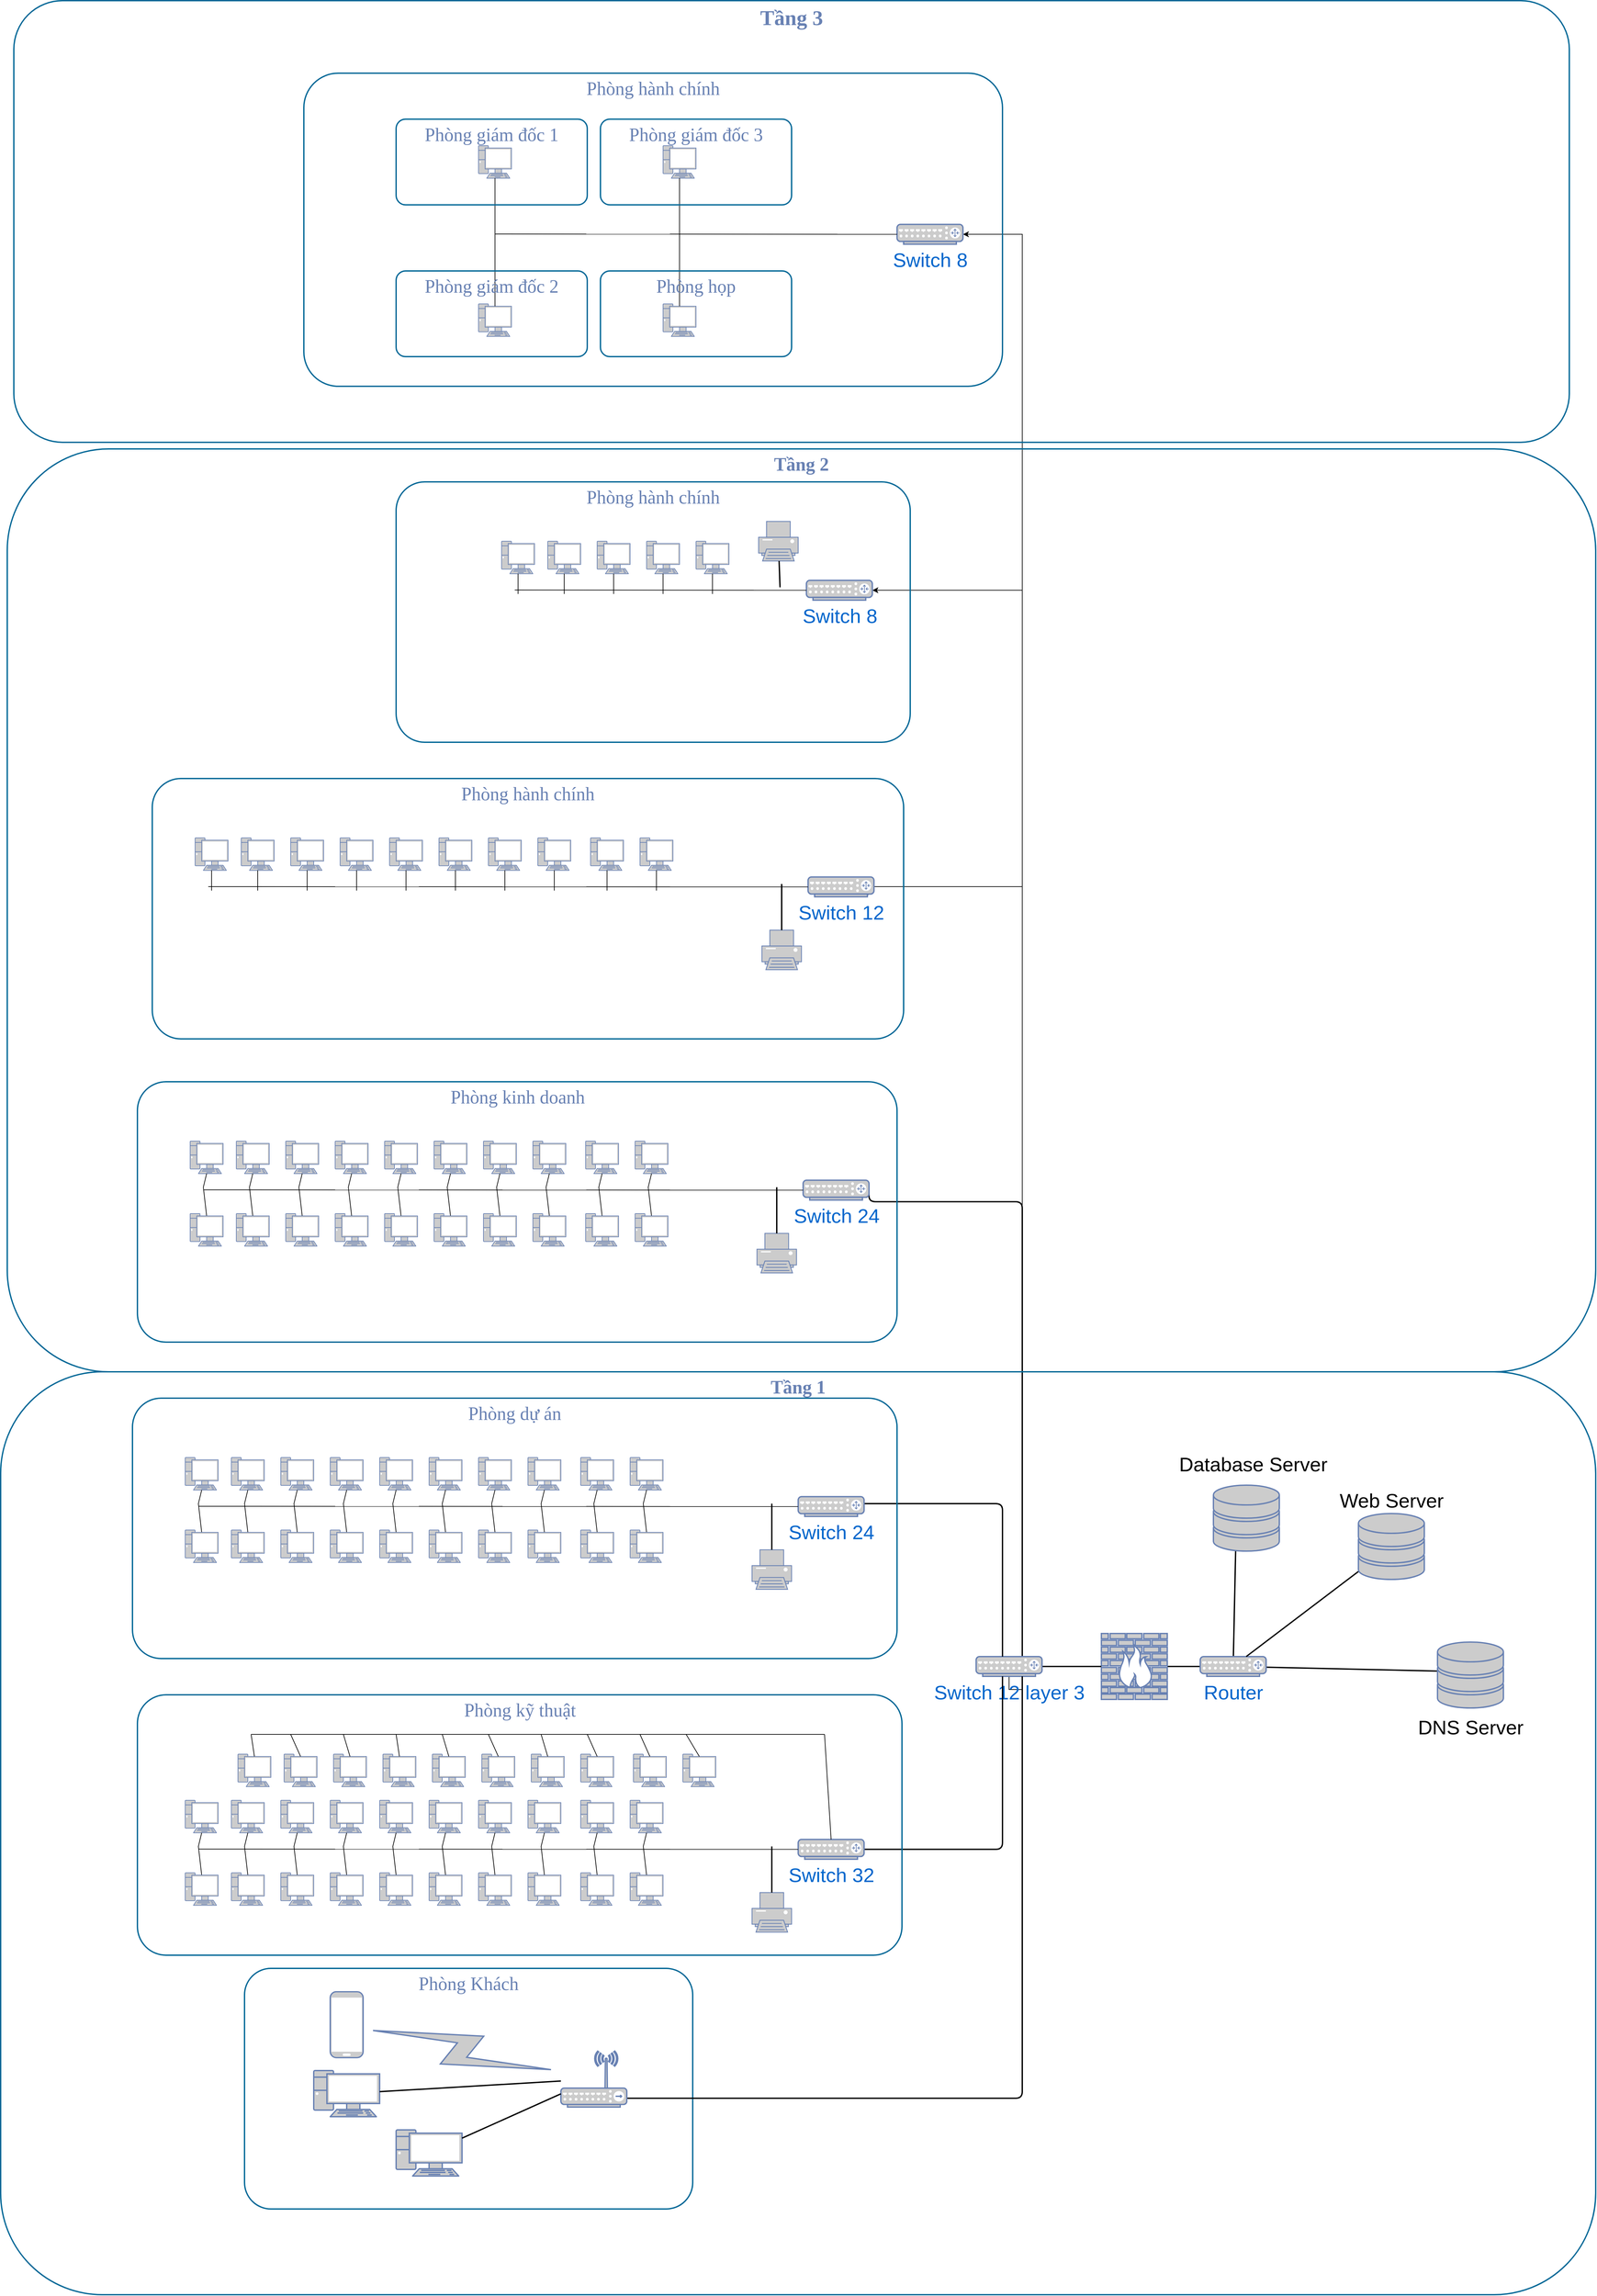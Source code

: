 <mxfile version="15.8.8" type="github">
  <diagram name="Page-1" id="bfe91b75-5d2c-26a0-9c1d-138518896778">
    <mxGraphModel dx="4340" dy="4010" grid="1" gridSize="10" guides="1" tooltips="1" connect="1" arrows="1" fold="1" page="1" pageScale="1" pageWidth="900" pageHeight="1600" background="none" math="0" shadow="0">
      <root>
        <mxCell id="0" />
        <mxCell id="1" parent="0" />
        <mxCell id="7c3789c024ecab99-82" value="Phòng Khách" style="rounded=1;whiteSpace=wrap;html=1;shadow=0;comic=0;strokeColor=#036897;strokeWidth=2;fillColor=none;fontFamily=Verdana;fontSize=28;fontColor=#6881B3;align=center;arcSize=11;verticalAlign=top;" parent="1" vertex="1">
          <mxGeometry x="390" y="2825" width="680" height="365" as="geometry" />
        </mxCell>
        <mxCell id="7c3789c024ecab99-55" style="edgeStyle=none;html=1;labelBackgroundColor=none;endArrow=none;endFill=0;strokeWidth=2;fontFamily=Verdana;fontSize=28;fontColor=#6881B3;" parent="1" source="7c3789c024ecab99-8" target="7c3789c024ecab99-54" edge="1">
          <mxGeometry relative="1" as="geometry">
            <mxPoint x="1860" y="2307" as="targetPoint" />
          </mxGeometry>
        </mxCell>
        <mxCell id="7c3789c024ecab99-8" value="" style="fontColor=#0066CC;verticalAlign=top;verticalLabelPosition=bottom;labelPosition=center;align=center;html=1;fillColor=#CCCCCC;strokeColor=#6881B3;gradientColor=none;gradientDirection=north;strokeWidth=2;shape=mxgraph.networks.firewall;rounded=0;shadow=0;comic=0;" parent="1" vertex="1">
          <mxGeometry x="1690" y="2317" width="100" height="100" as="geometry" />
        </mxCell>
        <mxCell id="7c3789c024ecab99-18" style="edgeStyle=orthogonalEdgeStyle;html=1;labelBackgroundColor=none;endArrow=none;endFill=0;strokeWidth=2;fontFamily=Verdana;fontSize=15;fontColor=#036897;exitX=1;exitY=0.5;exitDx=0;exitDy=0;exitPerimeter=0;" parent="1" source="xFrIjlHEYMEAZdW7KGmo-140" target="7c3789c024ecab99-10" edge="1">
          <mxGeometry relative="1" as="geometry">
            <mxPoint x="1310" y="1780" as="targetPoint" />
            <Array as="points">
              <mxPoint x="1337" y="1662" />
              <mxPoint x="1570" y="1662" />
            </Array>
            <mxPoint x="1440" y="1662" as="sourcePoint" />
          </mxGeometry>
        </mxCell>
        <mxCell id="7c3789c024ecab99-52" style="edgeStyle=none;html=1;labelBackgroundColor=none;endArrow=none;endFill=0;strokeWidth=2;fontFamily=Verdana;fontSize=15;fontColor=#036897;" parent="1" source="7c3789c024ecab99-10" target="7c3789c024ecab99-8" edge="1">
          <mxGeometry relative="1" as="geometry">
            <mxPoint x="1750.0" y="2387" as="targetPoint" />
          </mxGeometry>
        </mxCell>
        <mxCell id="xFrIjlHEYMEAZdW7KGmo-209" style="edgeStyle=orthogonalEdgeStyle;rounded=0;orthogonalLoop=1;jettySize=auto;html=1;exitX=0.5;exitY=0;exitDx=0;exitDy=0;exitPerimeter=0;entryX=0.9;entryY=1;entryDx=0;entryDy=0;entryPerimeter=0;fontSize=30;" edge="1" parent="1" source="7c3789c024ecab99-10" target="xFrIjlHEYMEAZdW7KGmo-175">
          <mxGeometry relative="1" as="geometry">
            <Array as="points">
              <mxPoint x="1570" y="2352" />
              <mxPoint x="1570" y="1184" />
              <mxPoint x="1335" y="1184" />
            </Array>
          </mxGeometry>
        </mxCell>
        <mxCell id="xFrIjlHEYMEAZdW7KGmo-235" style="edgeStyle=orthogonalEdgeStyle;rounded=0;orthogonalLoop=1;jettySize=auto;html=1;exitX=0.5;exitY=1;exitDx=0;exitDy=0;exitPerimeter=0;entryX=1;entryY=0.5;entryDx=0;entryDy=0;entryPerimeter=0;fontSize=30;" edge="1" parent="1" source="7c3789c024ecab99-10" target="xFrIjlHEYMEAZdW7KGmo-213">
          <mxGeometry relative="1" as="geometry">
            <Array as="points">
              <mxPoint x="1550" y="2402" />
              <mxPoint x="1570" y="2402" />
              <mxPoint x="1570" y="734" />
            </Array>
          </mxGeometry>
        </mxCell>
        <mxCell id="xFrIjlHEYMEAZdW7KGmo-272" style="edgeStyle=orthogonalEdgeStyle;rounded=0;orthogonalLoop=1;jettySize=auto;html=1;exitX=0.5;exitY=0;exitDx=0;exitDy=0;exitPerimeter=0;entryX=1;entryY=0.5;entryDx=0;entryDy=0;entryPerimeter=0;fontSize=30;" edge="1" parent="1" source="7c3789c024ecab99-10" target="xFrIjlHEYMEAZdW7KGmo-254">
          <mxGeometry relative="1" as="geometry">
            <Array as="points">
              <mxPoint x="1570" y="2352" />
              <mxPoint x="1570" y="194" />
            </Array>
          </mxGeometry>
        </mxCell>
        <mxCell id="7c3789c024ecab99-10" value="Switch 12 layer 3" style="fontColor=#0066CC;verticalAlign=top;verticalLabelPosition=bottom;labelPosition=center;align=center;html=1;fillColor=#CCCCCC;strokeColor=#6881B3;gradientColor=none;gradientDirection=north;strokeWidth=2;shape=mxgraph.networks.router;rounded=0;shadow=0;comic=0;fontSize=30;" parent="1" vertex="1">
          <mxGeometry x="1500" y="2352" width="100" height="30" as="geometry" />
        </mxCell>
        <mxCell id="7c3789c024ecab99-50" style="edgeStyle=orthogonalEdgeStyle;html=1;labelBackgroundColor=none;endArrow=none;endFill=0;strokeWidth=2;fontFamily=Verdana;fontSize=15;fontColor=#036897;exitX=1;exitY=0.5;exitDx=0;exitDy=0;exitPerimeter=0;" parent="1" source="xFrIjlHEYMEAZdW7KGmo-105" target="7c3789c024ecab99-10" edge="1">
          <mxGeometry relative="1" as="geometry">
            <mxPoint x="1280.0" y="1880" as="targetPoint" />
            <mxPoint x="1320" y="2120" as="sourcePoint" />
            <Array as="points">
              <mxPoint x="1320" y="2124" />
              <mxPoint x="1320" y="2120" />
              <mxPoint x="1540" y="2120" />
            </Array>
          </mxGeometry>
        </mxCell>
        <mxCell id="7c3789c024ecab99-34" value="" style="fontColor=#0066CC;verticalAlign=top;verticalLabelPosition=bottom;labelPosition=center;align=center;html=1;fillColor=#CCCCCC;strokeColor=#6881B3;gradientColor=none;gradientDirection=north;strokeWidth=2;shape=mxgraph.networks.pc;rounded=0;shadow=0;comic=0;" parent="1" vertex="1">
          <mxGeometry x="300" y="2570" width="50" height="49.41" as="geometry" />
        </mxCell>
        <mxCell id="7c3789c024ecab99-43" value="" style="fontColor=#0066CC;verticalAlign=top;verticalLabelPosition=bottom;labelPosition=center;align=center;html=1;fillColor=#CCCCCC;strokeColor=#6881B3;gradientColor=none;gradientDirection=north;strokeWidth=2;shape=mxgraph.networks.printer;rounded=0;shadow=0;comic=0;" parent="1" vertex="1">
          <mxGeometry x="1160" y="2710" width="60" height="60" as="geometry" />
        </mxCell>
        <mxCell id="7c3789c024ecab99-51" style="edgeStyle=orthogonalEdgeStyle;html=1;labelBackgroundColor=none;endArrow=none;endFill=0;strokeWidth=2;fontFamily=Verdana;fontSize=15;fontColor=#036897;exitX=1;exitY=0.5;exitDx=0;exitDy=0;exitPerimeter=0;" parent="1" source="xFrIjlHEYMEAZdW7KGmo-8" target="7c3789c024ecab99-10" edge="1">
          <mxGeometry relative="1" as="geometry">
            <mxPoint x="1380" y="1900" as="targetPoint" />
            <Array as="points">
              <mxPoint x="1540" y="2644" />
            </Array>
            <mxPoint x="970.0" y="2550" as="sourcePoint" />
          </mxGeometry>
        </mxCell>
        <mxCell id="7c3789c024ecab99-42" style="edgeStyle=none;html=1;labelBackgroundColor=none;endArrow=none;endFill=0;strokeWidth=2;fontFamily=Verdana;fontSize=15;fontColor=#036897;" parent="1" source="7c3789c024ecab99-43" edge="1">
          <mxGeometry relative="1" as="geometry">
            <mxPoint x="1190" y="2640" as="targetPoint" />
          </mxGeometry>
        </mxCell>
        <mxCell id="7c3789c024ecab99-56" style="edgeStyle=none;html=1;labelBackgroundColor=none;endArrow=none;endFill=0;strokeWidth=2;fontFamily=Verdana;fontSize=28;fontColor=#6881B3;entryX=0.35;entryY=0.4;entryDx=0;entryDy=0;entryPerimeter=0;" parent="1" source="7c3789c024ecab99-54" target="xFrIjlHEYMEAZdW7KGmo-2" edge="1">
          <mxGeometry relative="1" as="geometry">
            <mxPoint x="2005.797" y="2299" as="targetPoint" />
          </mxGeometry>
        </mxCell>
        <mxCell id="7c3789c024ecab99-77" style="edgeStyle=none;html=1;labelBackgroundColor=none;endArrow=none;endFill=0;strokeWidth=2;fontFamily=Verdana;fontSize=28;fontColor=#6881B3;entryX=0.45;entryY=0.45;entryDx=0;entryDy=0;entryPerimeter=0;" parent="1" source="7c3789c024ecab99-54" target="xFrIjlHEYMEAZdW7KGmo-1" edge="1">
          <mxGeometry relative="1" as="geometry">
            <mxPoint x="2035.645" y="2514" as="targetPoint" />
          </mxGeometry>
        </mxCell>
        <mxCell id="7c3789c024ecab99-54" value="Router" style="fontColor=#0066CC;verticalAlign=top;verticalLabelPosition=bottom;labelPosition=center;align=center;html=1;fillColor=#CCCCCC;strokeColor=#6881B3;gradientColor=none;gradientDirection=north;strokeWidth=2;shape=mxgraph.networks.router;rounded=0;shadow=0;comic=0;fontSize=30;" parent="1" vertex="1">
          <mxGeometry x="1840" y="2352" width="100" height="30" as="geometry" />
        </mxCell>
        <mxCell id="7c3789c024ecab99-60" style="edgeStyle=none;html=1;labelBackgroundColor=none;endArrow=none;endFill=0;strokeWidth=2;fontFamily=Verdana;fontSize=28;fontColor=#6881B3;" parent="1" source="7c3789c024ecab99-57" target="7c3789c024ecab99-54" edge="1">
          <mxGeometry relative="1" as="geometry" />
        </mxCell>
        <mxCell id="7c3789c024ecab99-57" value="" style="fontColor=#0066CC;verticalAlign=top;verticalLabelPosition=bottom;labelPosition=center;align=center;html=1;fillColor=#CCCCCC;strokeColor=#6881B3;gradientColor=none;gradientDirection=north;strokeWidth=2;shape=mxgraph.networks.storage;rounded=0;shadow=0;comic=0;" parent="1" vertex="1">
          <mxGeometry x="2080" y="2135" width="100" height="100" as="geometry" />
        </mxCell>
        <mxCell id="7c3789c024ecab99-64" value="" style="fontColor=#0066CC;verticalAlign=top;verticalLabelPosition=bottom;labelPosition=center;align=center;html=1;fillColor=#CCCCCC;strokeColor=#6881B3;gradientColor=none;gradientDirection=north;strokeWidth=2;shape=mxgraph.networks.pc;rounded=0;shadow=0;comic=0;" parent="1" vertex="1">
          <mxGeometry x="495.0" y="2980.002" width="100" height="70" as="geometry" />
        </mxCell>
        <mxCell id="7c3789c024ecab99-65" value="" style="fontColor=#0066CC;verticalAlign=top;verticalLabelPosition=bottom;labelPosition=center;align=center;html=1;fillColor=#CCCCCC;strokeColor=#6881B3;gradientColor=none;gradientDirection=north;strokeWidth=2;shape=mxgraph.networks.pc;rounded=0;shadow=0;comic=0;" parent="1" vertex="1">
          <mxGeometry x="620.0" y="3070.002" width="100" height="70" as="geometry" />
        </mxCell>
        <mxCell id="7c3789c024ecab99-75" style="edgeStyle=orthogonalEdgeStyle;html=1;labelBackgroundColor=none;endArrow=none;endFill=0;strokeWidth=2;fontFamily=Verdana;fontSize=28;fontColor=#6881B3;" parent="1" source="7c3789c024ecab99-67" target="7c3789c024ecab99-10" edge="1">
          <mxGeometry relative="1" as="geometry">
            <mxPoint x="1440" y="2230" as="targetPoint" />
            <Array as="points">
              <mxPoint x="1570" y="3022" />
            </Array>
          </mxGeometry>
        </mxCell>
        <mxCell id="7c3789c024ecab99-67" value="" style="fontColor=#0066CC;verticalAlign=top;verticalLabelPosition=bottom;labelPosition=center;align=center;html=1;fillColor=#CCCCCC;strokeColor=#6881B3;gradientColor=none;gradientDirection=north;strokeWidth=2;shape=mxgraph.networks.wireless_hub;rounded=0;shadow=0;comic=0;" parent="1" vertex="1">
          <mxGeometry x="870.0" y="2950.412" width="100" height="85" as="geometry" />
        </mxCell>
        <mxCell id="7c3789c024ecab99-70" style="edgeStyle=none;html=1;labelBackgroundColor=none;endArrow=none;endFill=0;strokeWidth=2;fontFamily=Verdana;fontSize=15;fontColor=#036897;" parent="1" source="7c3789c024ecab99-64" target="7c3789c024ecab99-67" edge="1">
          <mxGeometry relative="1" as="geometry" />
        </mxCell>
        <mxCell id="7c3789c024ecab99-71" style="edgeStyle=none;html=1;labelBackgroundColor=none;endArrow=none;endFill=0;strokeWidth=2;fontFamily=Verdana;fontSize=15;fontColor=#036897;" parent="1" source="7c3789c024ecab99-65" target="7c3789c024ecab99-67" edge="1">
          <mxGeometry relative="1" as="geometry" />
        </mxCell>
        <mxCell id="7c3789c024ecab99-73" value="" style="html=1;fillColor=#CCCCCC;strokeColor=#6881B3;gradientColor=none;gradientDirection=north;strokeWidth=2;shape=mxgraph.networks.comm_link_edge;html=1;labelBackgroundColor=none;endArrow=none;endFill=0;fontFamily=Verdana;fontSize=20;" parent="1" source="7c3789c024ecab99-67" target="7c3789c024ecab99-74" edge="1">
          <mxGeometry width="100" height="100" relative="1" as="geometry">
            <mxPoint x="1100.0" y="3050.412" as="sourcePoint" />
            <mxPoint x="803.0" y="2963.412" as="targetPoint" />
          </mxGeometry>
        </mxCell>
        <mxCell id="7c3789c024ecab99-74" value="" style="fontColor=#0066CC;verticalAlign=top;verticalLabelPosition=bottom;labelPosition=center;align=center;html=1;fillColor=#CCCCCC;strokeColor=#6881B3;gradientColor=none;gradientDirection=north;strokeWidth=2;shape=mxgraph.networks.mobile;rounded=0;shadow=0;comic=0;" parent="1" vertex="1">
          <mxGeometry x="520.0" y="2860.412" width="50" height="100" as="geometry" />
        </mxCell>
        <mxCell id="xFrIjlHEYMEAZdW7KGmo-1" value="" style="fontColor=#0066CC;verticalAlign=top;verticalLabelPosition=bottom;labelPosition=center;align=center;html=1;fillColor=#CCCCCC;strokeColor=#6881B3;gradientColor=none;gradientDirection=north;strokeWidth=2;shape=mxgraph.networks.storage;rounded=0;shadow=0;comic=0;" vertex="1" parent="1">
          <mxGeometry x="2200" y="2330" width="100" height="100" as="geometry" />
        </mxCell>
        <mxCell id="xFrIjlHEYMEAZdW7KGmo-2" value="" style="fontColor=#0066CC;verticalAlign=top;verticalLabelPosition=bottom;labelPosition=center;align=center;html=1;fillColor=#CCCCCC;strokeColor=#6881B3;gradientColor=none;gradientDirection=north;strokeWidth=2;shape=mxgraph.networks.storage;rounded=0;shadow=0;comic=0;" vertex="1" parent="1">
          <mxGeometry x="1860" y="2092" width="100" height="100" as="geometry" />
        </mxCell>
        <mxCell id="xFrIjlHEYMEAZdW7KGmo-4" value="Database Server" style="text;html=1;align=center;verticalAlign=middle;resizable=0;points=[];autosize=1;strokeColor=none;fillColor=none;fontSize=30;" vertex="1" parent="1">
          <mxGeometry x="1800" y="2040" width="240" height="40" as="geometry" />
        </mxCell>
        <mxCell id="xFrIjlHEYMEAZdW7KGmo-5" value="DNS Server" style="text;html=1;align=center;verticalAlign=middle;resizable=0;points=[];autosize=1;strokeColor=none;fillColor=none;fontSize=30;" vertex="1" parent="1">
          <mxGeometry x="2160" y="2439.41" width="180" height="40" as="geometry" />
        </mxCell>
        <mxCell id="xFrIjlHEYMEAZdW7KGmo-6" value="Web Server" style="text;html=1;align=center;verticalAlign=middle;resizable=0;points=[];autosize=1;strokeColor=none;fillColor=none;fontSize=30;" vertex="1" parent="1">
          <mxGeometry x="2045" y="2095" width="170" height="40" as="geometry" />
        </mxCell>
        <mxCell id="xFrIjlHEYMEAZdW7KGmo-8" value="Switch 32" style="fontColor=#0066CC;verticalAlign=top;verticalLabelPosition=bottom;labelPosition=center;align=center;html=1;fillColor=#CCCCCC;strokeColor=#6881B3;gradientColor=none;gradientDirection=north;strokeWidth=2;shape=mxgraph.networks.router;rounded=0;shadow=0;comic=0;fontSize=30;" vertex="1" parent="1">
          <mxGeometry x="1230" y="2629.41" width="100" height="30" as="geometry" />
        </mxCell>
        <mxCell id="xFrIjlHEYMEAZdW7KGmo-11" value="" style="endArrow=none;html=1;rounded=0;fontSize=30;entryX=0.5;entryY=1;entryDx=0;entryDy=0;entryPerimeter=0;exitX=0.5;exitY=0.07;exitDx=0;exitDy=0;exitPerimeter=0;" edge="1" parent="1" source="xFrIjlHEYMEAZdW7KGmo-14" target="7c3789c024ecab99-34">
          <mxGeometry width="50" height="50" relative="1" as="geometry">
            <mxPoint x="310" y="2600" as="sourcePoint" />
            <mxPoint x="310" y="2510" as="targetPoint" />
            <Array as="points">
              <mxPoint x="320" y="2640" />
            </Array>
          </mxGeometry>
        </mxCell>
        <mxCell id="xFrIjlHEYMEAZdW7KGmo-13" value="" style="endArrow=none;html=1;rounded=0;fontSize=30;entryX=0;entryY=0.5;entryDx=0;entryDy=0;entryPerimeter=0;" edge="1" parent="1" target="xFrIjlHEYMEAZdW7KGmo-8">
          <mxGeometry width="50" height="50" relative="1" as="geometry">
            <mxPoint x="320" y="2644" as="sourcePoint" />
            <mxPoint x="910" y="2500" as="targetPoint" />
          </mxGeometry>
        </mxCell>
        <mxCell id="xFrIjlHEYMEAZdW7KGmo-14" value="" style="fontColor=#0066CC;verticalAlign=top;verticalLabelPosition=bottom;labelPosition=center;align=center;html=1;fillColor=#CCCCCC;strokeColor=#6881B3;gradientColor=none;gradientDirection=north;strokeWidth=2;shape=mxgraph.networks.pc;rounded=0;shadow=0;comic=0;" vertex="1" parent="1">
          <mxGeometry x="300" y="2680" width="50" height="49.41" as="geometry" />
        </mxCell>
        <mxCell id="xFrIjlHEYMEAZdW7KGmo-16" value="" style="endArrow=none;html=1;rounded=0;fontSize=30;entryX=0.5;entryY=0;entryDx=0;entryDy=0;entryPerimeter=0;" edge="1" parent="1" target="xFrIjlHEYMEAZdW7KGmo-8">
          <mxGeometry width="50" height="50" relative="1" as="geometry">
            <mxPoint x="1270" y="2470" as="sourcePoint" />
            <mxPoint x="1070" y="2500" as="targetPoint" />
          </mxGeometry>
        </mxCell>
        <mxCell id="xFrIjlHEYMEAZdW7KGmo-17" value="" style="fontColor=#0066CC;verticalAlign=top;verticalLabelPosition=bottom;labelPosition=center;align=center;html=1;fillColor=#CCCCCC;strokeColor=#6881B3;gradientColor=none;gradientDirection=north;strokeWidth=2;shape=mxgraph.networks.pc;rounded=0;shadow=0;comic=0;" vertex="1" parent="1">
          <mxGeometry x="370" y="2570" width="50" height="49.41" as="geometry" />
        </mxCell>
        <mxCell id="xFrIjlHEYMEAZdW7KGmo-18" value="" style="endArrow=none;html=1;rounded=0;fontSize=30;entryX=0.5;entryY=1;entryDx=0;entryDy=0;entryPerimeter=0;exitX=0.5;exitY=0.07;exitDx=0;exitDy=0;exitPerimeter=0;" edge="1" parent="1" source="xFrIjlHEYMEAZdW7KGmo-19" target="xFrIjlHEYMEAZdW7KGmo-17">
          <mxGeometry width="50" height="50" relative="1" as="geometry">
            <mxPoint x="380" y="2600" as="sourcePoint" />
            <mxPoint x="380" y="2510" as="targetPoint" />
            <Array as="points">
              <mxPoint x="390" y="2640" />
            </Array>
          </mxGeometry>
        </mxCell>
        <mxCell id="xFrIjlHEYMEAZdW7KGmo-19" value="" style="fontColor=#0066CC;verticalAlign=top;verticalLabelPosition=bottom;labelPosition=center;align=center;html=1;fillColor=#CCCCCC;strokeColor=#6881B3;gradientColor=none;gradientDirection=north;strokeWidth=2;shape=mxgraph.networks.pc;rounded=0;shadow=0;comic=0;" vertex="1" parent="1">
          <mxGeometry x="370" y="2680" width="50" height="49.41" as="geometry" />
        </mxCell>
        <mxCell id="xFrIjlHEYMEAZdW7KGmo-20" value="" style="fontColor=#0066CC;verticalAlign=top;verticalLabelPosition=bottom;labelPosition=center;align=center;html=1;fillColor=#CCCCCC;strokeColor=#6881B3;gradientColor=none;gradientDirection=north;strokeWidth=2;shape=mxgraph.networks.pc;rounded=0;shadow=0;comic=0;" vertex="1" parent="1">
          <mxGeometry x="445" y="2570" width="50" height="49.41" as="geometry" />
        </mxCell>
        <mxCell id="xFrIjlHEYMEAZdW7KGmo-21" value="" style="endArrow=none;html=1;rounded=0;fontSize=30;entryX=0.5;entryY=1;entryDx=0;entryDy=0;entryPerimeter=0;exitX=0.5;exitY=0.07;exitDx=0;exitDy=0;exitPerimeter=0;" edge="1" parent="1" source="xFrIjlHEYMEAZdW7KGmo-22" target="xFrIjlHEYMEAZdW7KGmo-20">
          <mxGeometry width="50" height="50" relative="1" as="geometry">
            <mxPoint x="455" y="2600" as="sourcePoint" />
            <mxPoint x="455" y="2510" as="targetPoint" />
            <Array as="points">
              <mxPoint x="465" y="2640" />
            </Array>
          </mxGeometry>
        </mxCell>
        <mxCell id="xFrIjlHEYMEAZdW7KGmo-22" value="" style="fontColor=#0066CC;verticalAlign=top;verticalLabelPosition=bottom;labelPosition=center;align=center;html=1;fillColor=#CCCCCC;strokeColor=#6881B3;gradientColor=none;gradientDirection=north;strokeWidth=2;shape=mxgraph.networks.pc;rounded=0;shadow=0;comic=0;" vertex="1" parent="1">
          <mxGeometry x="445" y="2680" width="50" height="49.41" as="geometry" />
        </mxCell>
        <mxCell id="xFrIjlHEYMEAZdW7KGmo-23" value="" style="fontColor=#0066CC;verticalAlign=top;verticalLabelPosition=bottom;labelPosition=center;align=center;html=1;fillColor=#CCCCCC;strokeColor=#6881B3;gradientColor=none;gradientDirection=north;strokeWidth=2;shape=mxgraph.networks.pc;rounded=0;shadow=0;comic=0;" vertex="1" parent="1">
          <mxGeometry x="520" y="2570" width="50" height="49.41" as="geometry" />
        </mxCell>
        <mxCell id="xFrIjlHEYMEAZdW7KGmo-24" value="" style="endArrow=none;html=1;rounded=0;fontSize=30;entryX=0.5;entryY=1;entryDx=0;entryDy=0;entryPerimeter=0;exitX=0.5;exitY=0.07;exitDx=0;exitDy=0;exitPerimeter=0;" edge="1" parent="1" source="xFrIjlHEYMEAZdW7KGmo-25" target="xFrIjlHEYMEAZdW7KGmo-23">
          <mxGeometry width="50" height="50" relative="1" as="geometry">
            <mxPoint x="530" y="2600" as="sourcePoint" />
            <mxPoint x="530" y="2510" as="targetPoint" />
            <Array as="points">
              <mxPoint x="540" y="2640" />
            </Array>
          </mxGeometry>
        </mxCell>
        <mxCell id="xFrIjlHEYMEAZdW7KGmo-25" value="" style="fontColor=#0066CC;verticalAlign=top;verticalLabelPosition=bottom;labelPosition=center;align=center;html=1;fillColor=#CCCCCC;strokeColor=#6881B3;gradientColor=none;gradientDirection=north;strokeWidth=2;shape=mxgraph.networks.pc;rounded=0;shadow=0;comic=0;" vertex="1" parent="1">
          <mxGeometry x="520" y="2680" width="50" height="49.41" as="geometry" />
        </mxCell>
        <mxCell id="xFrIjlHEYMEAZdW7KGmo-26" value="" style="fontColor=#0066CC;verticalAlign=top;verticalLabelPosition=bottom;labelPosition=center;align=center;html=1;fillColor=#CCCCCC;strokeColor=#6881B3;gradientColor=none;gradientDirection=north;strokeWidth=2;shape=mxgraph.networks.pc;rounded=0;shadow=0;comic=0;" vertex="1" parent="1">
          <mxGeometry x="595" y="2570" width="50" height="49.41" as="geometry" />
        </mxCell>
        <mxCell id="xFrIjlHEYMEAZdW7KGmo-27" value="" style="endArrow=none;html=1;rounded=0;fontSize=30;entryX=0.5;entryY=1;entryDx=0;entryDy=0;entryPerimeter=0;exitX=0.5;exitY=0.07;exitDx=0;exitDy=0;exitPerimeter=0;" edge="1" parent="1" source="xFrIjlHEYMEAZdW7KGmo-28" target="xFrIjlHEYMEAZdW7KGmo-26">
          <mxGeometry width="50" height="50" relative="1" as="geometry">
            <mxPoint x="605" y="2600" as="sourcePoint" />
            <mxPoint x="605" y="2510" as="targetPoint" />
            <Array as="points">
              <mxPoint x="615" y="2640" />
            </Array>
          </mxGeometry>
        </mxCell>
        <mxCell id="xFrIjlHEYMEAZdW7KGmo-28" value="" style="fontColor=#0066CC;verticalAlign=top;verticalLabelPosition=bottom;labelPosition=center;align=center;html=1;fillColor=#CCCCCC;strokeColor=#6881B3;gradientColor=none;gradientDirection=north;strokeWidth=2;shape=mxgraph.networks.pc;rounded=0;shadow=0;comic=0;" vertex="1" parent="1">
          <mxGeometry x="595" y="2680" width="50" height="49.41" as="geometry" />
        </mxCell>
        <mxCell id="xFrIjlHEYMEAZdW7KGmo-29" value="" style="fontColor=#0066CC;verticalAlign=top;verticalLabelPosition=bottom;labelPosition=center;align=center;html=1;fillColor=#CCCCCC;strokeColor=#6881B3;gradientColor=none;gradientDirection=north;strokeWidth=2;shape=mxgraph.networks.pc;rounded=0;shadow=0;comic=0;" vertex="1" parent="1">
          <mxGeometry x="670" y="2570" width="50" height="49.41" as="geometry" />
        </mxCell>
        <mxCell id="xFrIjlHEYMEAZdW7KGmo-30" value="" style="endArrow=none;html=1;rounded=0;fontSize=30;entryX=0.5;entryY=1;entryDx=0;entryDy=0;entryPerimeter=0;exitX=0.5;exitY=0.07;exitDx=0;exitDy=0;exitPerimeter=0;" edge="1" parent="1" source="xFrIjlHEYMEAZdW7KGmo-31" target="xFrIjlHEYMEAZdW7KGmo-29">
          <mxGeometry width="50" height="50" relative="1" as="geometry">
            <mxPoint x="680" y="2600" as="sourcePoint" />
            <mxPoint x="680" y="2510" as="targetPoint" />
            <Array as="points">
              <mxPoint x="690" y="2640" />
            </Array>
          </mxGeometry>
        </mxCell>
        <mxCell id="xFrIjlHEYMEAZdW7KGmo-31" value="" style="fontColor=#0066CC;verticalAlign=top;verticalLabelPosition=bottom;labelPosition=center;align=center;html=1;fillColor=#CCCCCC;strokeColor=#6881B3;gradientColor=none;gradientDirection=north;strokeWidth=2;shape=mxgraph.networks.pc;rounded=0;shadow=0;comic=0;" vertex="1" parent="1">
          <mxGeometry x="670" y="2680" width="50" height="49.41" as="geometry" />
        </mxCell>
        <mxCell id="xFrIjlHEYMEAZdW7KGmo-32" value="" style="fontColor=#0066CC;verticalAlign=top;verticalLabelPosition=bottom;labelPosition=center;align=center;html=1;fillColor=#CCCCCC;strokeColor=#6881B3;gradientColor=none;gradientDirection=north;strokeWidth=2;shape=mxgraph.networks.pc;rounded=0;shadow=0;comic=0;" vertex="1" parent="1">
          <mxGeometry x="745" y="2570" width="50" height="49.41" as="geometry" />
        </mxCell>
        <mxCell id="xFrIjlHEYMEAZdW7KGmo-33" value="" style="endArrow=none;html=1;rounded=0;fontSize=30;entryX=0.5;entryY=1;entryDx=0;entryDy=0;entryPerimeter=0;exitX=0.5;exitY=0.07;exitDx=0;exitDy=0;exitPerimeter=0;" edge="1" parent="1" source="xFrIjlHEYMEAZdW7KGmo-34" target="xFrIjlHEYMEAZdW7KGmo-32">
          <mxGeometry width="50" height="50" relative="1" as="geometry">
            <mxPoint x="755" y="2600" as="sourcePoint" />
            <mxPoint x="755" y="2510" as="targetPoint" />
            <Array as="points">
              <mxPoint x="765" y="2640" />
            </Array>
          </mxGeometry>
        </mxCell>
        <mxCell id="xFrIjlHEYMEAZdW7KGmo-34" value="" style="fontColor=#0066CC;verticalAlign=top;verticalLabelPosition=bottom;labelPosition=center;align=center;html=1;fillColor=#CCCCCC;strokeColor=#6881B3;gradientColor=none;gradientDirection=north;strokeWidth=2;shape=mxgraph.networks.pc;rounded=0;shadow=0;comic=0;" vertex="1" parent="1">
          <mxGeometry x="745" y="2680" width="50" height="49.41" as="geometry" />
        </mxCell>
        <mxCell id="xFrIjlHEYMEAZdW7KGmo-35" value="" style="fontColor=#0066CC;verticalAlign=top;verticalLabelPosition=bottom;labelPosition=center;align=center;html=1;fillColor=#CCCCCC;strokeColor=#6881B3;gradientColor=none;gradientDirection=north;strokeWidth=2;shape=mxgraph.networks.pc;rounded=0;shadow=0;comic=0;" vertex="1" parent="1">
          <mxGeometry x="820" y="2570" width="50" height="49.41" as="geometry" />
        </mxCell>
        <mxCell id="xFrIjlHEYMEAZdW7KGmo-36" value="" style="endArrow=none;html=1;rounded=0;fontSize=30;entryX=0.5;entryY=1;entryDx=0;entryDy=0;entryPerimeter=0;exitX=0.5;exitY=0.07;exitDx=0;exitDy=0;exitPerimeter=0;" edge="1" parent="1" source="xFrIjlHEYMEAZdW7KGmo-37" target="xFrIjlHEYMEAZdW7KGmo-35">
          <mxGeometry width="50" height="50" relative="1" as="geometry">
            <mxPoint x="830" y="2600" as="sourcePoint" />
            <mxPoint x="830" y="2510" as="targetPoint" />
            <Array as="points">
              <mxPoint x="840" y="2640" />
            </Array>
          </mxGeometry>
        </mxCell>
        <mxCell id="xFrIjlHEYMEAZdW7KGmo-37" value="" style="fontColor=#0066CC;verticalAlign=top;verticalLabelPosition=bottom;labelPosition=center;align=center;html=1;fillColor=#CCCCCC;strokeColor=#6881B3;gradientColor=none;gradientDirection=north;strokeWidth=2;shape=mxgraph.networks.pc;rounded=0;shadow=0;comic=0;" vertex="1" parent="1">
          <mxGeometry x="820" y="2680" width="50" height="49.41" as="geometry" />
        </mxCell>
        <mxCell id="xFrIjlHEYMEAZdW7KGmo-38" value="" style="fontColor=#0066CC;verticalAlign=top;verticalLabelPosition=bottom;labelPosition=center;align=center;html=1;fillColor=#CCCCCC;strokeColor=#6881B3;gradientColor=none;gradientDirection=north;strokeWidth=2;shape=mxgraph.networks.pc;rounded=0;shadow=0;comic=0;" vertex="1" parent="1">
          <mxGeometry x="900" y="2570" width="50" height="49.41" as="geometry" />
        </mxCell>
        <mxCell id="xFrIjlHEYMEAZdW7KGmo-39" value="" style="endArrow=none;html=1;rounded=0;fontSize=30;entryX=0.5;entryY=1;entryDx=0;entryDy=0;entryPerimeter=0;exitX=0.5;exitY=0.07;exitDx=0;exitDy=0;exitPerimeter=0;" edge="1" parent="1" source="xFrIjlHEYMEAZdW7KGmo-40" target="xFrIjlHEYMEAZdW7KGmo-38">
          <mxGeometry width="50" height="50" relative="1" as="geometry">
            <mxPoint x="910" y="2600" as="sourcePoint" />
            <mxPoint x="910" y="2510" as="targetPoint" />
            <Array as="points">
              <mxPoint x="920" y="2640" />
            </Array>
          </mxGeometry>
        </mxCell>
        <mxCell id="xFrIjlHEYMEAZdW7KGmo-40" value="" style="fontColor=#0066CC;verticalAlign=top;verticalLabelPosition=bottom;labelPosition=center;align=center;html=1;fillColor=#CCCCCC;strokeColor=#6881B3;gradientColor=none;gradientDirection=north;strokeWidth=2;shape=mxgraph.networks.pc;rounded=0;shadow=0;comic=0;" vertex="1" parent="1">
          <mxGeometry x="900" y="2680" width="50" height="49.41" as="geometry" />
        </mxCell>
        <mxCell id="xFrIjlHEYMEAZdW7KGmo-41" value="" style="fontColor=#0066CC;verticalAlign=top;verticalLabelPosition=bottom;labelPosition=center;align=center;html=1;fillColor=#CCCCCC;strokeColor=#6881B3;gradientColor=none;gradientDirection=north;strokeWidth=2;shape=mxgraph.networks.pc;rounded=0;shadow=0;comic=0;" vertex="1" parent="1">
          <mxGeometry x="975" y="2570" width="50" height="49.41" as="geometry" />
        </mxCell>
        <mxCell id="xFrIjlHEYMEAZdW7KGmo-42" value="" style="endArrow=none;html=1;rounded=0;fontSize=30;entryX=0.5;entryY=1;entryDx=0;entryDy=0;entryPerimeter=0;exitX=0.5;exitY=0.07;exitDx=0;exitDy=0;exitPerimeter=0;" edge="1" parent="1" source="xFrIjlHEYMEAZdW7KGmo-43" target="xFrIjlHEYMEAZdW7KGmo-41">
          <mxGeometry width="50" height="50" relative="1" as="geometry">
            <mxPoint x="985" y="2600" as="sourcePoint" />
            <mxPoint x="985" y="2510" as="targetPoint" />
            <Array as="points">
              <mxPoint x="995" y="2640" />
            </Array>
          </mxGeometry>
        </mxCell>
        <mxCell id="xFrIjlHEYMEAZdW7KGmo-43" value="" style="fontColor=#0066CC;verticalAlign=top;verticalLabelPosition=bottom;labelPosition=center;align=center;html=1;fillColor=#CCCCCC;strokeColor=#6881B3;gradientColor=none;gradientDirection=north;strokeWidth=2;shape=mxgraph.networks.pc;rounded=0;shadow=0;comic=0;" vertex="1" parent="1">
          <mxGeometry x="975" y="2680" width="50" height="49.41" as="geometry" />
        </mxCell>
        <mxCell id="xFrIjlHEYMEAZdW7KGmo-45" value="" style="endArrow=none;html=1;rounded=0;fontSize=30;" edge="1" parent="1">
          <mxGeometry width="50" height="50" relative="1" as="geometry">
            <mxPoint x="400" y="2470" as="sourcePoint" />
            <mxPoint x="1270" y="2470" as="targetPoint" />
          </mxGeometry>
        </mxCell>
        <mxCell id="xFrIjlHEYMEAZdW7KGmo-46" value="" style="fontColor=#0066CC;verticalAlign=top;verticalLabelPosition=bottom;labelPosition=center;align=center;html=1;fillColor=#CCCCCC;strokeColor=#6881B3;gradientColor=none;gradientDirection=north;strokeWidth=2;shape=mxgraph.networks.pc;rounded=0;shadow=0;comic=0;" vertex="1" parent="1">
          <mxGeometry x="380" y="2500" width="50" height="49.41" as="geometry" />
        </mxCell>
        <mxCell id="xFrIjlHEYMEAZdW7KGmo-47" value="" style="fontColor=#0066CC;verticalAlign=top;verticalLabelPosition=bottom;labelPosition=center;align=center;html=1;fillColor=#CCCCCC;strokeColor=#6881B3;gradientColor=none;gradientDirection=north;strokeWidth=2;shape=mxgraph.networks.pc;rounded=0;shadow=0;comic=0;" vertex="1" parent="1">
          <mxGeometry x="450" y="2500" width="50" height="49.41" as="geometry" />
        </mxCell>
        <mxCell id="xFrIjlHEYMEAZdW7KGmo-48" value="" style="fontColor=#0066CC;verticalAlign=top;verticalLabelPosition=bottom;labelPosition=center;align=center;html=1;fillColor=#CCCCCC;strokeColor=#6881B3;gradientColor=none;gradientDirection=north;strokeWidth=2;shape=mxgraph.networks.pc;rounded=0;shadow=0;comic=0;" vertex="1" parent="1">
          <mxGeometry x="525" y="2500" width="50" height="49.41" as="geometry" />
        </mxCell>
        <mxCell id="xFrIjlHEYMEAZdW7KGmo-49" value="" style="fontColor=#0066CC;verticalAlign=top;verticalLabelPosition=bottom;labelPosition=center;align=center;html=1;fillColor=#CCCCCC;strokeColor=#6881B3;gradientColor=none;gradientDirection=north;strokeWidth=2;shape=mxgraph.networks.pc;rounded=0;shadow=0;comic=0;" vertex="1" parent="1">
          <mxGeometry x="600" y="2500" width="50" height="49.41" as="geometry" />
        </mxCell>
        <mxCell id="xFrIjlHEYMEAZdW7KGmo-50" value="" style="fontColor=#0066CC;verticalAlign=top;verticalLabelPosition=bottom;labelPosition=center;align=center;html=1;fillColor=#CCCCCC;strokeColor=#6881B3;gradientColor=none;gradientDirection=north;strokeWidth=2;shape=mxgraph.networks.pc;rounded=0;shadow=0;comic=0;" vertex="1" parent="1">
          <mxGeometry x="675" y="2500" width="50" height="49.41" as="geometry" />
        </mxCell>
        <mxCell id="xFrIjlHEYMEAZdW7KGmo-51" value="" style="fontColor=#0066CC;verticalAlign=top;verticalLabelPosition=bottom;labelPosition=center;align=center;html=1;fillColor=#CCCCCC;strokeColor=#6881B3;gradientColor=none;gradientDirection=north;strokeWidth=2;shape=mxgraph.networks.pc;rounded=0;shadow=0;comic=0;" vertex="1" parent="1">
          <mxGeometry x="750" y="2500" width="50" height="49.41" as="geometry" />
        </mxCell>
        <mxCell id="xFrIjlHEYMEAZdW7KGmo-52" value="" style="fontColor=#0066CC;verticalAlign=top;verticalLabelPosition=bottom;labelPosition=center;align=center;html=1;fillColor=#CCCCCC;strokeColor=#6881B3;gradientColor=none;gradientDirection=north;strokeWidth=2;shape=mxgraph.networks.pc;rounded=0;shadow=0;comic=0;" vertex="1" parent="1">
          <mxGeometry x="825" y="2500" width="50" height="49.41" as="geometry" />
        </mxCell>
        <mxCell id="xFrIjlHEYMEAZdW7KGmo-53" value="" style="fontColor=#0066CC;verticalAlign=top;verticalLabelPosition=bottom;labelPosition=center;align=center;html=1;fillColor=#CCCCCC;strokeColor=#6881B3;gradientColor=none;gradientDirection=north;strokeWidth=2;shape=mxgraph.networks.pc;rounded=0;shadow=0;comic=0;" vertex="1" parent="1">
          <mxGeometry x="900" y="2500" width="50" height="49.41" as="geometry" />
        </mxCell>
        <mxCell id="xFrIjlHEYMEAZdW7KGmo-54" value="" style="fontColor=#0066CC;verticalAlign=top;verticalLabelPosition=bottom;labelPosition=center;align=center;html=1;fillColor=#CCCCCC;strokeColor=#6881B3;gradientColor=none;gradientDirection=north;strokeWidth=2;shape=mxgraph.networks.pc;rounded=0;shadow=0;comic=0;" vertex="1" parent="1">
          <mxGeometry x="980" y="2500" width="50" height="49.41" as="geometry" />
        </mxCell>
        <mxCell id="xFrIjlHEYMEAZdW7KGmo-55" value="" style="fontColor=#0066CC;verticalAlign=top;verticalLabelPosition=bottom;labelPosition=center;align=center;html=1;fillColor=#CCCCCC;strokeColor=#6881B3;gradientColor=none;gradientDirection=north;strokeWidth=2;shape=mxgraph.networks.pc;rounded=0;shadow=0;comic=0;" vertex="1" parent="1">
          <mxGeometry x="1055" y="2500" width="50" height="49.41" as="geometry" />
        </mxCell>
        <mxCell id="xFrIjlHEYMEAZdW7KGmo-56" value="" style="endArrow=none;html=1;rounded=0;fontSize=30;exitX=0.5;exitY=0.07;exitDx=0;exitDy=0;exitPerimeter=0;" edge="1" parent="1" source="xFrIjlHEYMEAZdW7KGmo-46">
          <mxGeometry width="50" height="50" relative="1" as="geometry">
            <mxPoint x="800" y="2550" as="sourcePoint" />
            <mxPoint x="400" y="2470" as="targetPoint" />
          </mxGeometry>
        </mxCell>
        <mxCell id="xFrIjlHEYMEAZdW7KGmo-57" value="" style="endArrow=none;html=1;rounded=0;fontSize=30;exitX=0.5;exitY=0.07;exitDx=0;exitDy=0;exitPerimeter=0;" edge="1" parent="1" source="xFrIjlHEYMEAZdW7KGmo-47">
          <mxGeometry width="50" height="50" relative="1" as="geometry">
            <mxPoint x="415" y="2513.459" as="sourcePoint" />
            <mxPoint x="460" y="2470" as="targetPoint" />
          </mxGeometry>
        </mxCell>
        <mxCell id="xFrIjlHEYMEAZdW7KGmo-58" value="" style="endArrow=none;html=1;rounded=0;fontSize=30;entryX=0.5;entryY=0.07;entryDx=0;entryDy=0;entryPerimeter=0;" edge="1" parent="1" target="xFrIjlHEYMEAZdW7KGmo-48">
          <mxGeometry width="50" height="50" relative="1" as="geometry">
            <mxPoint x="540" y="2470" as="sourcePoint" />
            <mxPoint x="420" y="2490" as="targetPoint" />
          </mxGeometry>
        </mxCell>
        <mxCell id="xFrIjlHEYMEAZdW7KGmo-59" value="" style="endArrow=none;html=1;rounded=0;fontSize=30;exitX=0.5;exitY=0.07;exitDx=0;exitDy=0;exitPerimeter=0;" edge="1" parent="1" source="xFrIjlHEYMEAZdW7KGmo-49">
          <mxGeometry width="50" height="50" relative="1" as="geometry">
            <mxPoint x="435" y="2533.459" as="sourcePoint" />
            <mxPoint x="620" y="2470" as="targetPoint" />
          </mxGeometry>
        </mxCell>
        <mxCell id="xFrIjlHEYMEAZdW7KGmo-60" value="" style="endArrow=none;html=1;rounded=0;fontSize=30;exitX=0.5;exitY=0.07;exitDx=0;exitDy=0;exitPerimeter=0;" edge="1" parent="1" source="xFrIjlHEYMEAZdW7KGmo-50">
          <mxGeometry width="50" height="50" relative="1" as="geometry">
            <mxPoint x="445" y="2543.459" as="sourcePoint" />
            <mxPoint x="690" y="2470" as="targetPoint" />
          </mxGeometry>
        </mxCell>
        <mxCell id="xFrIjlHEYMEAZdW7KGmo-61" value="" style="endArrow=none;html=1;rounded=0;fontSize=30;exitX=0.5;exitY=0.07;exitDx=0;exitDy=0;exitPerimeter=0;" edge="1" parent="1" source="xFrIjlHEYMEAZdW7KGmo-51">
          <mxGeometry width="50" height="50" relative="1" as="geometry">
            <mxPoint x="455" y="2553.459" as="sourcePoint" />
            <mxPoint x="760" y="2470" as="targetPoint" />
          </mxGeometry>
        </mxCell>
        <mxCell id="xFrIjlHEYMEAZdW7KGmo-62" value="" style="endArrow=none;html=1;rounded=0;fontSize=30;exitX=0.5;exitY=0.07;exitDx=0;exitDy=0;exitPerimeter=0;" edge="1" parent="1" source="xFrIjlHEYMEAZdW7KGmo-52">
          <mxGeometry width="50" height="50" relative="1" as="geometry">
            <mxPoint x="465" y="2563.459" as="sourcePoint" />
            <mxPoint x="840" y="2470" as="targetPoint" />
          </mxGeometry>
        </mxCell>
        <mxCell id="xFrIjlHEYMEAZdW7KGmo-63" value="" style="endArrow=none;html=1;rounded=0;fontSize=30;exitX=0.5;exitY=0.07;exitDx=0;exitDy=0;exitPerimeter=0;" edge="1" parent="1" source="xFrIjlHEYMEAZdW7KGmo-53">
          <mxGeometry width="50" height="50" relative="1" as="geometry">
            <mxPoint x="475" y="2573.459" as="sourcePoint" />
            <mxPoint x="910" y="2470" as="targetPoint" />
          </mxGeometry>
        </mxCell>
        <mxCell id="xFrIjlHEYMEAZdW7KGmo-64" value="" style="endArrow=none;html=1;rounded=0;fontSize=30;exitX=0.5;exitY=0.07;exitDx=0;exitDy=0;exitPerimeter=0;" edge="1" parent="1" source="xFrIjlHEYMEAZdW7KGmo-54">
          <mxGeometry width="50" height="50" relative="1" as="geometry">
            <mxPoint x="485" y="2583.459" as="sourcePoint" />
            <mxPoint x="990" y="2470" as="targetPoint" />
          </mxGeometry>
        </mxCell>
        <mxCell id="xFrIjlHEYMEAZdW7KGmo-65" value="" style="endArrow=none;html=1;rounded=0;fontSize=30;exitX=0.5;exitY=0.07;exitDx=0;exitDy=0;exitPerimeter=0;" edge="1" parent="1" source="xFrIjlHEYMEAZdW7KGmo-55">
          <mxGeometry width="50" height="50" relative="1" as="geometry">
            <mxPoint x="495" y="2593.459" as="sourcePoint" />
            <mxPoint x="1060" y="2470" as="targetPoint" />
          </mxGeometry>
        </mxCell>
        <mxCell id="xFrIjlHEYMEAZdW7KGmo-66" value="Phòng kỹ thuật" style="rounded=1;whiteSpace=wrap;html=1;shadow=0;comic=0;strokeColor=#036897;strokeWidth=2;fillColor=none;fontFamily=Verdana;fontSize=28;fontColor=#6881B3;align=center;arcSize=11;verticalAlign=top;" vertex="1" parent="1">
          <mxGeometry x="227.5" y="2410" width="1160" height="395" as="geometry" />
        </mxCell>
        <mxCell id="xFrIjlHEYMEAZdW7KGmo-102" value="" style="fontColor=#0066CC;verticalAlign=top;verticalLabelPosition=bottom;labelPosition=center;align=center;html=1;fillColor=#CCCCCC;strokeColor=#6881B3;gradientColor=none;gradientDirection=north;strokeWidth=2;shape=mxgraph.networks.pc;rounded=0;shadow=0;comic=0;" vertex="1" parent="1">
          <mxGeometry x="300" y="2050" width="50" height="49.41" as="geometry" />
        </mxCell>
        <mxCell id="xFrIjlHEYMEAZdW7KGmo-103" value="" style="fontColor=#0066CC;verticalAlign=top;verticalLabelPosition=bottom;labelPosition=center;align=center;html=1;fillColor=#CCCCCC;strokeColor=#6881B3;gradientColor=none;gradientDirection=north;strokeWidth=2;shape=mxgraph.networks.printer;rounded=0;shadow=0;comic=0;" vertex="1" parent="1">
          <mxGeometry x="1160" y="2190" width="60" height="60" as="geometry" />
        </mxCell>
        <mxCell id="xFrIjlHEYMEAZdW7KGmo-104" style="edgeStyle=none;html=1;labelBackgroundColor=none;endArrow=none;endFill=0;strokeWidth=2;fontFamily=Verdana;fontSize=15;fontColor=#036897;" edge="1" parent="1" source="xFrIjlHEYMEAZdW7KGmo-103">
          <mxGeometry relative="1" as="geometry">
            <mxPoint x="1190" y="2120" as="targetPoint" />
          </mxGeometry>
        </mxCell>
        <mxCell id="xFrIjlHEYMEAZdW7KGmo-105" value="Switch 24" style="fontColor=#0066CC;verticalAlign=top;verticalLabelPosition=bottom;labelPosition=center;align=center;html=1;fillColor=#CCCCCC;strokeColor=#6881B3;gradientColor=none;gradientDirection=north;strokeWidth=2;shape=mxgraph.networks.router;rounded=0;shadow=0;comic=0;fontSize=30;" vertex="1" parent="1">
          <mxGeometry x="1230" y="2109.41" width="100" height="30" as="geometry" />
        </mxCell>
        <mxCell id="xFrIjlHEYMEAZdW7KGmo-106" value="" style="endArrow=none;html=1;rounded=0;fontSize=30;entryX=0.5;entryY=1;entryDx=0;entryDy=0;entryPerimeter=0;exitX=0.5;exitY=0.07;exitDx=0;exitDy=0;exitPerimeter=0;" edge="1" parent="1" source="xFrIjlHEYMEAZdW7KGmo-108" target="xFrIjlHEYMEAZdW7KGmo-102">
          <mxGeometry width="50" height="50" relative="1" as="geometry">
            <mxPoint x="310" y="2080" as="sourcePoint" />
            <mxPoint x="310" y="1990" as="targetPoint" />
            <Array as="points">
              <mxPoint x="320" y="2120" />
            </Array>
          </mxGeometry>
        </mxCell>
        <mxCell id="xFrIjlHEYMEAZdW7KGmo-107" value="" style="endArrow=none;html=1;rounded=0;fontSize=30;entryX=0;entryY=0.5;entryDx=0;entryDy=0;entryPerimeter=0;" edge="1" parent="1" target="xFrIjlHEYMEAZdW7KGmo-105">
          <mxGeometry width="50" height="50" relative="1" as="geometry">
            <mxPoint x="320" y="2124" as="sourcePoint" />
            <mxPoint x="910" y="1980" as="targetPoint" />
          </mxGeometry>
        </mxCell>
        <mxCell id="xFrIjlHEYMEAZdW7KGmo-108" value="" style="fontColor=#0066CC;verticalAlign=top;verticalLabelPosition=bottom;labelPosition=center;align=center;html=1;fillColor=#CCCCCC;strokeColor=#6881B3;gradientColor=none;gradientDirection=north;strokeWidth=2;shape=mxgraph.networks.pc;rounded=0;shadow=0;comic=0;" vertex="1" parent="1">
          <mxGeometry x="300" y="2160" width="50" height="49.41" as="geometry" />
        </mxCell>
        <mxCell id="xFrIjlHEYMEAZdW7KGmo-109" value="" style="fontColor=#0066CC;verticalAlign=top;verticalLabelPosition=bottom;labelPosition=center;align=center;html=1;fillColor=#CCCCCC;strokeColor=#6881B3;gradientColor=none;gradientDirection=north;strokeWidth=2;shape=mxgraph.networks.pc;rounded=0;shadow=0;comic=0;" vertex="1" parent="1">
          <mxGeometry x="370" y="2050" width="50" height="49.41" as="geometry" />
        </mxCell>
        <mxCell id="xFrIjlHEYMEAZdW7KGmo-110" value="" style="endArrow=none;html=1;rounded=0;fontSize=30;entryX=0.5;entryY=1;entryDx=0;entryDy=0;entryPerimeter=0;exitX=0.5;exitY=0.07;exitDx=0;exitDy=0;exitPerimeter=0;" edge="1" parent="1" source="xFrIjlHEYMEAZdW7KGmo-111" target="xFrIjlHEYMEAZdW7KGmo-109">
          <mxGeometry width="50" height="50" relative="1" as="geometry">
            <mxPoint x="380" y="2080" as="sourcePoint" />
            <mxPoint x="380" y="1990" as="targetPoint" />
            <Array as="points">
              <mxPoint x="390" y="2120" />
            </Array>
          </mxGeometry>
        </mxCell>
        <mxCell id="xFrIjlHEYMEAZdW7KGmo-111" value="" style="fontColor=#0066CC;verticalAlign=top;verticalLabelPosition=bottom;labelPosition=center;align=center;html=1;fillColor=#CCCCCC;strokeColor=#6881B3;gradientColor=none;gradientDirection=north;strokeWidth=2;shape=mxgraph.networks.pc;rounded=0;shadow=0;comic=0;" vertex="1" parent="1">
          <mxGeometry x="370" y="2160" width="50" height="49.41" as="geometry" />
        </mxCell>
        <mxCell id="xFrIjlHEYMEAZdW7KGmo-112" value="" style="fontColor=#0066CC;verticalAlign=top;verticalLabelPosition=bottom;labelPosition=center;align=center;html=1;fillColor=#CCCCCC;strokeColor=#6881B3;gradientColor=none;gradientDirection=north;strokeWidth=2;shape=mxgraph.networks.pc;rounded=0;shadow=0;comic=0;" vertex="1" parent="1">
          <mxGeometry x="445" y="2050" width="50" height="49.41" as="geometry" />
        </mxCell>
        <mxCell id="xFrIjlHEYMEAZdW7KGmo-113" value="" style="endArrow=none;html=1;rounded=0;fontSize=30;entryX=0.5;entryY=1;entryDx=0;entryDy=0;entryPerimeter=0;exitX=0.5;exitY=0.07;exitDx=0;exitDy=0;exitPerimeter=0;" edge="1" parent="1" source="xFrIjlHEYMEAZdW7KGmo-114" target="xFrIjlHEYMEAZdW7KGmo-112">
          <mxGeometry width="50" height="50" relative="1" as="geometry">
            <mxPoint x="455" y="2080" as="sourcePoint" />
            <mxPoint x="455" y="1990" as="targetPoint" />
            <Array as="points">
              <mxPoint x="465" y="2120" />
            </Array>
          </mxGeometry>
        </mxCell>
        <mxCell id="xFrIjlHEYMEAZdW7KGmo-114" value="" style="fontColor=#0066CC;verticalAlign=top;verticalLabelPosition=bottom;labelPosition=center;align=center;html=1;fillColor=#CCCCCC;strokeColor=#6881B3;gradientColor=none;gradientDirection=north;strokeWidth=2;shape=mxgraph.networks.pc;rounded=0;shadow=0;comic=0;" vertex="1" parent="1">
          <mxGeometry x="445" y="2160" width="50" height="49.41" as="geometry" />
        </mxCell>
        <mxCell id="xFrIjlHEYMEAZdW7KGmo-115" value="" style="fontColor=#0066CC;verticalAlign=top;verticalLabelPosition=bottom;labelPosition=center;align=center;html=1;fillColor=#CCCCCC;strokeColor=#6881B3;gradientColor=none;gradientDirection=north;strokeWidth=2;shape=mxgraph.networks.pc;rounded=0;shadow=0;comic=0;" vertex="1" parent="1">
          <mxGeometry x="520" y="2050" width="50" height="49.41" as="geometry" />
        </mxCell>
        <mxCell id="xFrIjlHEYMEAZdW7KGmo-116" value="" style="endArrow=none;html=1;rounded=0;fontSize=30;entryX=0.5;entryY=1;entryDx=0;entryDy=0;entryPerimeter=0;exitX=0.5;exitY=0.07;exitDx=0;exitDy=0;exitPerimeter=0;" edge="1" parent="1" source="xFrIjlHEYMEAZdW7KGmo-117" target="xFrIjlHEYMEAZdW7KGmo-115">
          <mxGeometry width="50" height="50" relative="1" as="geometry">
            <mxPoint x="530" y="2080" as="sourcePoint" />
            <mxPoint x="530" y="1990" as="targetPoint" />
            <Array as="points">
              <mxPoint x="540" y="2120" />
            </Array>
          </mxGeometry>
        </mxCell>
        <mxCell id="xFrIjlHEYMEAZdW7KGmo-117" value="" style="fontColor=#0066CC;verticalAlign=top;verticalLabelPosition=bottom;labelPosition=center;align=center;html=1;fillColor=#CCCCCC;strokeColor=#6881B3;gradientColor=none;gradientDirection=north;strokeWidth=2;shape=mxgraph.networks.pc;rounded=0;shadow=0;comic=0;" vertex="1" parent="1">
          <mxGeometry x="520" y="2160" width="50" height="49.41" as="geometry" />
        </mxCell>
        <mxCell id="xFrIjlHEYMEAZdW7KGmo-118" value="" style="fontColor=#0066CC;verticalAlign=top;verticalLabelPosition=bottom;labelPosition=center;align=center;html=1;fillColor=#CCCCCC;strokeColor=#6881B3;gradientColor=none;gradientDirection=north;strokeWidth=2;shape=mxgraph.networks.pc;rounded=0;shadow=0;comic=0;" vertex="1" parent="1">
          <mxGeometry x="595" y="2050" width="50" height="49.41" as="geometry" />
        </mxCell>
        <mxCell id="xFrIjlHEYMEAZdW7KGmo-119" value="" style="endArrow=none;html=1;rounded=0;fontSize=30;entryX=0.5;entryY=1;entryDx=0;entryDy=0;entryPerimeter=0;exitX=0.5;exitY=0.07;exitDx=0;exitDy=0;exitPerimeter=0;" edge="1" parent="1" source="xFrIjlHEYMEAZdW7KGmo-120" target="xFrIjlHEYMEAZdW7KGmo-118">
          <mxGeometry width="50" height="50" relative="1" as="geometry">
            <mxPoint x="605" y="2080" as="sourcePoint" />
            <mxPoint x="605" y="1990" as="targetPoint" />
            <Array as="points">
              <mxPoint x="615" y="2120" />
            </Array>
          </mxGeometry>
        </mxCell>
        <mxCell id="xFrIjlHEYMEAZdW7KGmo-120" value="" style="fontColor=#0066CC;verticalAlign=top;verticalLabelPosition=bottom;labelPosition=center;align=center;html=1;fillColor=#CCCCCC;strokeColor=#6881B3;gradientColor=none;gradientDirection=north;strokeWidth=2;shape=mxgraph.networks.pc;rounded=0;shadow=0;comic=0;" vertex="1" parent="1">
          <mxGeometry x="595" y="2160" width="50" height="49.41" as="geometry" />
        </mxCell>
        <mxCell id="xFrIjlHEYMEAZdW7KGmo-121" value="" style="fontColor=#0066CC;verticalAlign=top;verticalLabelPosition=bottom;labelPosition=center;align=center;html=1;fillColor=#CCCCCC;strokeColor=#6881B3;gradientColor=none;gradientDirection=north;strokeWidth=2;shape=mxgraph.networks.pc;rounded=0;shadow=0;comic=0;" vertex="1" parent="1">
          <mxGeometry x="670" y="2050" width="50" height="49.41" as="geometry" />
        </mxCell>
        <mxCell id="xFrIjlHEYMEAZdW7KGmo-122" value="" style="endArrow=none;html=1;rounded=0;fontSize=30;entryX=0.5;entryY=1;entryDx=0;entryDy=0;entryPerimeter=0;exitX=0.5;exitY=0.07;exitDx=0;exitDy=0;exitPerimeter=0;" edge="1" parent="1" source="xFrIjlHEYMEAZdW7KGmo-123" target="xFrIjlHEYMEAZdW7KGmo-121">
          <mxGeometry width="50" height="50" relative="1" as="geometry">
            <mxPoint x="680" y="2080" as="sourcePoint" />
            <mxPoint x="680" y="1990" as="targetPoint" />
            <Array as="points">
              <mxPoint x="690" y="2120" />
            </Array>
          </mxGeometry>
        </mxCell>
        <mxCell id="xFrIjlHEYMEAZdW7KGmo-123" value="" style="fontColor=#0066CC;verticalAlign=top;verticalLabelPosition=bottom;labelPosition=center;align=center;html=1;fillColor=#CCCCCC;strokeColor=#6881B3;gradientColor=none;gradientDirection=north;strokeWidth=2;shape=mxgraph.networks.pc;rounded=0;shadow=0;comic=0;" vertex="1" parent="1">
          <mxGeometry x="670" y="2160" width="50" height="49.41" as="geometry" />
        </mxCell>
        <mxCell id="xFrIjlHEYMEAZdW7KGmo-124" value="" style="fontColor=#0066CC;verticalAlign=top;verticalLabelPosition=bottom;labelPosition=center;align=center;html=1;fillColor=#CCCCCC;strokeColor=#6881B3;gradientColor=none;gradientDirection=north;strokeWidth=2;shape=mxgraph.networks.pc;rounded=0;shadow=0;comic=0;" vertex="1" parent="1">
          <mxGeometry x="745" y="2050" width="50" height="49.41" as="geometry" />
        </mxCell>
        <mxCell id="xFrIjlHEYMEAZdW7KGmo-125" value="" style="endArrow=none;html=1;rounded=0;fontSize=30;entryX=0.5;entryY=1;entryDx=0;entryDy=0;entryPerimeter=0;exitX=0.5;exitY=0.07;exitDx=0;exitDy=0;exitPerimeter=0;" edge="1" parent="1" source="xFrIjlHEYMEAZdW7KGmo-126" target="xFrIjlHEYMEAZdW7KGmo-124">
          <mxGeometry width="50" height="50" relative="1" as="geometry">
            <mxPoint x="755" y="2080" as="sourcePoint" />
            <mxPoint x="755" y="1990" as="targetPoint" />
            <Array as="points">
              <mxPoint x="765" y="2120" />
            </Array>
          </mxGeometry>
        </mxCell>
        <mxCell id="xFrIjlHEYMEAZdW7KGmo-126" value="" style="fontColor=#0066CC;verticalAlign=top;verticalLabelPosition=bottom;labelPosition=center;align=center;html=1;fillColor=#CCCCCC;strokeColor=#6881B3;gradientColor=none;gradientDirection=north;strokeWidth=2;shape=mxgraph.networks.pc;rounded=0;shadow=0;comic=0;" vertex="1" parent="1">
          <mxGeometry x="745" y="2160" width="50" height="49.41" as="geometry" />
        </mxCell>
        <mxCell id="xFrIjlHEYMEAZdW7KGmo-127" value="" style="fontColor=#0066CC;verticalAlign=top;verticalLabelPosition=bottom;labelPosition=center;align=center;html=1;fillColor=#CCCCCC;strokeColor=#6881B3;gradientColor=none;gradientDirection=north;strokeWidth=2;shape=mxgraph.networks.pc;rounded=0;shadow=0;comic=0;" vertex="1" parent="1">
          <mxGeometry x="820" y="2050" width="50" height="49.41" as="geometry" />
        </mxCell>
        <mxCell id="xFrIjlHEYMEAZdW7KGmo-128" value="" style="endArrow=none;html=1;rounded=0;fontSize=30;entryX=0.5;entryY=1;entryDx=0;entryDy=0;entryPerimeter=0;exitX=0.5;exitY=0.07;exitDx=0;exitDy=0;exitPerimeter=0;" edge="1" parent="1" source="xFrIjlHEYMEAZdW7KGmo-129" target="xFrIjlHEYMEAZdW7KGmo-127">
          <mxGeometry width="50" height="50" relative="1" as="geometry">
            <mxPoint x="830" y="2080" as="sourcePoint" />
            <mxPoint x="830" y="1990" as="targetPoint" />
            <Array as="points">
              <mxPoint x="840" y="2120" />
            </Array>
          </mxGeometry>
        </mxCell>
        <mxCell id="xFrIjlHEYMEAZdW7KGmo-129" value="" style="fontColor=#0066CC;verticalAlign=top;verticalLabelPosition=bottom;labelPosition=center;align=center;html=1;fillColor=#CCCCCC;strokeColor=#6881B3;gradientColor=none;gradientDirection=north;strokeWidth=2;shape=mxgraph.networks.pc;rounded=0;shadow=0;comic=0;" vertex="1" parent="1">
          <mxGeometry x="820" y="2160" width="50" height="49.41" as="geometry" />
        </mxCell>
        <mxCell id="xFrIjlHEYMEAZdW7KGmo-130" value="" style="fontColor=#0066CC;verticalAlign=top;verticalLabelPosition=bottom;labelPosition=center;align=center;html=1;fillColor=#CCCCCC;strokeColor=#6881B3;gradientColor=none;gradientDirection=north;strokeWidth=2;shape=mxgraph.networks.pc;rounded=0;shadow=0;comic=0;" vertex="1" parent="1">
          <mxGeometry x="900" y="2050" width="50" height="49.41" as="geometry" />
        </mxCell>
        <mxCell id="xFrIjlHEYMEAZdW7KGmo-131" value="" style="endArrow=none;html=1;rounded=0;fontSize=30;entryX=0.5;entryY=1;entryDx=0;entryDy=0;entryPerimeter=0;exitX=0.5;exitY=0.07;exitDx=0;exitDy=0;exitPerimeter=0;" edge="1" parent="1" source="xFrIjlHEYMEAZdW7KGmo-132" target="xFrIjlHEYMEAZdW7KGmo-130">
          <mxGeometry width="50" height="50" relative="1" as="geometry">
            <mxPoint x="910" y="2080" as="sourcePoint" />
            <mxPoint x="910" y="1990" as="targetPoint" />
            <Array as="points">
              <mxPoint x="920" y="2120" />
            </Array>
          </mxGeometry>
        </mxCell>
        <mxCell id="xFrIjlHEYMEAZdW7KGmo-132" value="" style="fontColor=#0066CC;verticalAlign=top;verticalLabelPosition=bottom;labelPosition=center;align=center;html=1;fillColor=#CCCCCC;strokeColor=#6881B3;gradientColor=none;gradientDirection=north;strokeWidth=2;shape=mxgraph.networks.pc;rounded=0;shadow=0;comic=0;" vertex="1" parent="1">
          <mxGeometry x="900" y="2160" width="50" height="49.41" as="geometry" />
        </mxCell>
        <mxCell id="xFrIjlHEYMEAZdW7KGmo-133" value="" style="fontColor=#0066CC;verticalAlign=top;verticalLabelPosition=bottom;labelPosition=center;align=center;html=1;fillColor=#CCCCCC;strokeColor=#6881B3;gradientColor=none;gradientDirection=north;strokeWidth=2;shape=mxgraph.networks.pc;rounded=0;shadow=0;comic=0;" vertex="1" parent="1">
          <mxGeometry x="975" y="2050" width="50" height="49.41" as="geometry" />
        </mxCell>
        <mxCell id="xFrIjlHEYMEAZdW7KGmo-134" value="" style="endArrow=none;html=1;rounded=0;fontSize=30;entryX=0.5;entryY=1;entryDx=0;entryDy=0;entryPerimeter=0;exitX=0.5;exitY=0.07;exitDx=0;exitDy=0;exitPerimeter=0;" edge="1" parent="1" source="xFrIjlHEYMEAZdW7KGmo-135" target="xFrIjlHEYMEAZdW7KGmo-133">
          <mxGeometry width="50" height="50" relative="1" as="geometry">
            <mxPoint x="985" y="2080" as="sourcePoint" />
            <mxPoint x="985" y="1990" as="targetPoint" />
            <Array as="points">
              <mxPoint x="995" y="2120" />
            </Array>
          </mxGeometry>
        </mxCell>
        <mxCell id="xFrIjlHEYMEAZdW7KGmo-135" value="" style="fontColor=#0066CC;verticalAlign=top;verticalLabelPosition=bottom;labelPosition=center;align=center;html=1;fillColor=#CCCCCC;strokeColor=#6881B3;gradientColor=none;gradientDirection=north;strokeWidth=2;shape=mxgraph.networks.pc;rounded=0;shadow=0;comic=0;" vertex="1" parent="1">
          <mxGeometry x="975" y="2160" width="50" height="49.41" as="geometry" />
        </mxCell>
        <mxCell id="xFrIjlHEYMEAZdW7KGmo-136" value="Phòng dự án" style="rounded=1;whiteSpace=wrap;html=1;shadow=0;comic=0;strokeColor=#036897;strokeWidth=2;fillColor=none;fontFamily=Verdana;fontSize=28;fontColor=#6881B3;align=center;arcSize=11;verticalAlign=top;" vertex="1" parent="1">
          <mxGeometry x="220" y="1960" width="1160" height="395" as="geometry" />
        </mxCell>
        <mxCell id="xFrIjlHEYMEAZdW7KGmo-137" value="" style="fontColor=#0066CC;verticalAlign=top;verticalLabelPosition=bottom;labelPosition=center;align=center;html=1;fillColor=#CCCCCC;strokeColor=#6881B3;gradientColor=none;gradientDirection=north;strokeWidth=2;shape=mxgraph.networks.pc;rounded=0;shadow=0;comic=0;" vertex="1" parent="1">
          <mxGeometry x="307.5" y="1570" width="50" height="49.41" as="geometry" />
        </mxCell>
        <mxCell id="xFrIjlHEYMEAZdW7KGmo-138" value="" style="fontColor=#0066CC;verticalAlign=top;verticalLabelPosition=bottom;labelPosition=center;align=center;html=1;fillColor=#CCCCCC;strokeColor=#6881B3;gradientColor=none;gradientDirection=north;strokeWidth=2;shape=mxgraph.networks.printer;rounded=0;shadow=0;comic=0;" vertex="1" parent="1">
          <mxGeometry x="1167.5" y="1710" width="60" height="60" as="geometry" />
        </mxCell>
        <mxCell id="xFrIjlHEYMEAZdW7KGmo-139" style="edgeStyle=none;html=1;labelBackgroundColor=none;endArrow=none;endFill=0;strokeWidth=2;fontFamily=Verdana;fontSize=15;fontColor=#036897;" edge="1" parent="1" source="xFrIjlHEYMEAZdW7KGmo-138">
          <mxGeometry relative="1" as="geometry">
            <mxPoint x="1197.5" y="1640" as="targetPoint" />
          </mxGeometry>
        </mxCell>
        <mxCell id="xFrIjlHEYMEAZdW7KGmo-140" value="Switch 24" style="fontColor=#0066CC;verticalAlign=top;verticalLabelPosition=bottom;labelPosition=center;align=center;html=1;fillColor=#CCCCCC;strokeColor=#6881B3;gradientColor=none;gradientDirection=north;strokeWidth=2;shape=mxgraph.networks.router;rounded=0;shadow=0;comic=0;fontSize=30;" vertex="1" parent="1">
          <mxGeometry x="1237.5" y="1629.41" width="100" height="30" as="geometry" />
        </mxCell>
        <mxCell id="xFrIjlHEYMEAZdW7KGmo-141" value="" style="endArrow=none;html=1;rounded=0;fontSize=30;entryX=0.5;entryY=1;entryDx=0;entryDy=0;entryPerimeter=0;exitX=0.5;exitY=0.07;exitDx=0;exitDy=0;exitPerimeter=0;" edge="1" parent="1" source="xFrIjlHEYMEAZdW7KGmo-143" target="xFrIjlHEYMEAZdW7KGmo-137">
          <mxGeometry width="50" height="50" relative="1" as="geometry">
            <mxPoint x="317.5" y="1600" as="sourcePoint" />
            <mxPoint x="317.5" y="1510" as="targetPoint" />
            <Array as="points">
              <mxPoint x="327.5" y="1640" />
            </Array>
          </mxGeometry>
        </mxCell>
        <mxCell id="xFrIjlHEYMEAZdW7KGmo-142" value="" style="endArrow=none;html=1;rounded=0;fontSize=30;entryX=0;entryY=0.5;entryDx=0;entryDy=0;entryPerimeter=0;" edge="1" parent="1" target="xFrIjlHEYMEAZdW7KGmo-140">
          <mxGeometry width="50" height="50" relative="1" as="geometry">
            <mxPoint x="327.5" y="1644" as="sourcePoint" />
            <mxPoint x="917.5" y="1500" as="targetPoint" />
          </mxGeometry>
        </mxCell>
        <mxCell id="xFrIjlHEYMEAZdW7KGmo-143" value="" style="fontColor=#0066CC;verticalAlign=top;verticalLabelPosition=bottom;labelPosition=center;align=center;html=1;fillColor=#CCCCCC;strokeColor=#6881B3;gradientColor=none;gradientDirection=north;strokeWidth=2;shape=mxgraph.networks.pc;rounded=0;shadow=0;comic=0;" vertex="1" parent="1">
          <mxGeometry x="307.5" y="1680" width="50" height="49.41" as="geometry" />
        </mxCell>
        <mxCell id="xFrIjlHEYMEAZdW7KGmo-144" value="" style="fontColor=#0066CC;verticalAlign=top;verticalLabelPosition=bottom;labelPosition=center;align=center;html=1;fillColor=#CCCCCC;strokeColor=#6881B3;gradientColor=none;gradientDirection=north;strokeWidth=2;shape=mxgraph.networks.pc;rounded=0;shadow=0;comic=0;" vertex="1" parent="1">
          <mxGeometry x="377.5" y="1570" width="50" height="49.41" as="geometry" />
        </mxCell>
        <mxCell id="xFrIjlHEYMEAZdW7KGmo-145" value="" style="endArrow=none;html=1;rounded=0;fontSize=30;entryX=0.5;entryY=1;entryDx=0;entryDy=0;entryPerimeter=0;exitX=0.5;exitY=0.07;exitDx=0;exitDy=0;exitPerimeter=0;" edge="1" parent="1" source="xFrIjlHEYMEAZdW7KGmo-146" target="xFrIjlHEYMEAZdW7KGmo-144">
          <mxGeometry width="50" height="50" relative="1" as="geometry">
            <mxPoint x="387.5" y="1600" as="sourcePoint" />
            <mxPoint x="387.5" y="1510" as="targetPoint" />
            <Array as="points">
              <mxPoint x="397.5" y="1640" />
            </Array>
          </mxGeometry>
        </mxCell>
        <mxCell id="xFrIjlHEYMEAZdW7KGmo-146" value="" style="fontColor=#0066CC;verticalAlign=top;verticalLabelPosition=bottom;labelPosition=center;align=center;html=1;fillColor=#CCCCCC;strokeColor=#6881B3;gradientColor=none;gradientDirection=north;strokeWidth=2;shape=mxgraph.networks.pc;rounded=0;shadow=0;comic=0;" vertex="1" parent="1">
          <mxGeometry x="377.5" y="1680" width="50" height="49.41" as="geometry" />
        </mxCell>
        <mxCell id="xFrIjlHEYMEAZdW7KGmo-147" value="" style="fontColor=#0066CC;verticalAlign=top;verticalLabelPosition=bottom;labelPosition=center;align=center;html=1;fillColor=#CCCCCC;strokeColor=#6881B3;gradientColor=none;gradientDirection=north;strokeWidth=2;shape=mxgraph.networks.pc;rounded=0;shadow=0;comic=0;" vertex="1" parent="1">
          <mxGeometry x="452.5" y="1570" width="50" height="49.41" as="geometry" />
        </mxCell>
        <mxCell id="xFrIjlHEYMEAZdW7KGmo-148" value="" style="endArrow=none;html=1;rounded=0;fontSize=30;entryX=0.5;entryY=1;entryDx=0;entryDy=0;entryPerimeter=0;exitX=0.5;exitY=0.07;exitDx=0;exitDy=0;exitPerimeter=0;" edge="1" parent="1" source="xFrIjlHEYMEAZdW7KGmo-149" target="xFrIjlHEYMEAZdW7KGmo-147">
          <mxGeometry width="50" height="50" relative="1" as="geometry">
            <mxPoint x="462.5" y="1600" as="sourcePoint" />
            <mxPoint x="462.5" y="1510" as="targetPoint" />
            <Array as="points">
              <mxPoint x="472.5" y="1640" />
            </Array>
          </mxGeometry>
        </mxCell>
        <mxCell id="xFrIjlHEYMEAZdW7KGmo-149" value="" style="fontColor=#0066CC;verticalAlign=top;verticalLabelPosition=bottom;labelPosition=center;align=center;html=1;fillColor=#CCCCCC;strokeColor=#6881B3;gradientColor=none;gradientDirection=north;strokeWidth=2;shape=mxgraph.networks.pc;rounded=0;shadow=0;comic=0;" vertex="1" parent="1">
          <mxGeometry x="452.5" y="1680" width="50" height="49.41" as="geometry" />
        </mxCell>
        <mxCell id="xFrIjlHEYMEAZdW7KGmo-150" value="" style="fontColor=#0066CC;verticalAlign=top;verticalLabelPosition=bottom;labelPosition=center;align=center;html=1;fillColor=#CCCCCC;strokeColor=#6881B3;gradientColor=none;gradientDirection=north;strokeWidth=2;shape=mxgraph.networks.pc;rounded=0;shadow=0;comic=0;" vertex="1" parent="1">
          <mxGeometry x="527.5" y="1570" width="50" height="49.41" as="geometry" />
        </mxCell>
        <mxCell id="xFrIjlHEYMEAZdW7KGmo-151" value="" style="endArrow=none;html=1;rounded=0;fontSize=30;entryX=0.5;entryY=1;entryDx=0;entryDy=0;entryPerimeter=0;exitX=0.5;exitY=0.07;exitDx=0;exitDy=0;exitPerimeter=0;" edge="1" parent="1" source="xFrIjlHEYMEAZdW7KGmo-152" target="xFrIjlHEYMEAZdW7KGmo-150">
          <mxGeometry width="50" height="50" relative="1" as="geometry">
            <mxPoint x="537.5" y="1600" as="sourcePoint" />
            <mxPoint x="537.5" y="1510" as="targetPoint" />
            <Array as="points">
              <mxPoint x="547.5" y="1640" />
            </Array>
          </mxGeometry>
        </mxCell>
        <mxCell id="xFrIjlHEYMEAZdW7KGmo-152" value="" style="fontColor=#0066CC;verticalAlign=top;verticalLabelPosition=bottom;labelPosition=center;align=center;html=1;fillColor=#CCCCCC;strokeColor=#6881B3;gradientColor=none;gradientDirection=north;strokeWidth=2;shape=mxgraph.networks.pc;rounded=0;shadow=0;comic=0;" vertex="1" parent="1">
          <mxGeometry x="527.5" y="1680" width="50" height="49.41" as="geometry" />
        </mxCell>
        <mxCell id="xFrIjlHEYMEAZdW7KGmo-153" value="" style="fontColor=#0066CC;verticalAlign=top;verticalLabelPosition=bottom;labelPosition=center;align=center;html=1;fillColor=#CCCCCC;strokeColor=#6881B3;gradientColor=none;gradientDirection=north;strokeWidth=2;shape=mxgraph.networks.pc;rounded=0;shadow=0;comic=0;" vertex="1" parent="1">
          <mxGeometry x="602.5" y="1570" width="50" height="49.41" as="geometry" />
        </mxCell>
        <mxCell id="xFrIjlHEYMEAZdW7KGmo-154" value="" style="endArrow=none;html=1;rounded=0;fontSize=30;entryX=0.5;entryY=1;entryDx=0;entryDy=0;entryPerimeter=0;exitX=0.5;exitY=0.07;exitDx=0;exitDy=0;exitPerimeter=0;" edge="1" parent="1" source="xFrIjlHEYMEAZdW7KGmo-155" target="xFrIjlHEYMEAZdW7KGmo-153">
          <mxGeometry width="50" height="50" relative="1" as="geometry">
            <mxPoint x="612.5" y="1600" as="sourcePoint" />
            <mxPoint x="612.5" y="1510" as="targetPoint" />
            <Array as="points">
              <mxPoint x="622.5" y="1640" />
            </Array>
          </mxGeometry>
        </mxCell>
        <mxCell id="xFrIjlHEYMEAZdW7KGmo-155" value="" style="fontColor=#0066CC;verticalAlign=top;verticalLabelPosition=bottom;labelPosition=center;align=center;html=1;fillColor=#CCCCCC;strokeColor=#6881B3;gradientColor=none;gradientDirection=north;strokeWidth=2;shape=mxgraph.networks.pc;rounded=0;shadow=0;comic=0;" vertex="1" parent="1">
          <mxGeometry x="602.5" y="1680" width="50" height="49.41" as="geometry" />
        </mxCell>
        <mxCell id="xFrIjlHEYMEAZdW7KGmo-156" value="" style="fontColor=#0066CC;verticalAlign=top;verticalLabelPosition=bottom;labelPosition=center;align=center;html=1;fillColor=#CCCCCC;strokeColor=#6881B3;gradientColor=none;gradientDirection=north;strokeWidth=2;shape=mxgraph.networks.pc;rounded=0;shadow=0;comic=0;" vertex="1" parent="1">
          <mxGeometry x="677.5" y="1570" width="50" height="49.41" as="geometry" />
        </mxCell>
        <mxCell id="xFrIjlHEYMEAZdW7KGmo-157" value="" style="endArrow=none;html=1;rounded=0;fontSize=30;entryX=0.5;entryY=1;entryDx=0;entryDy=0;entryPerimeter=0;exitX=0.5;exitY=0.07;exitDx=0;exitDy=0;exitPerimeter=0;" edge="1" parent="1" source="xFrIjlHEYMEAZdW7KGmo-158" target="xFrIjlHEYMEAZdW7KGmo-156">
          <mxGeometry width="50" height="50" relative="1" as="geometry">
            <mxPoint x="687.5" y="1600" as="sourcePoint" />
            <mxPoint x="687.5" y="1510" as="targetPoint" />
            <Array as="points">
              <mxPoint x="697.5" y="1640" />
            </Array>
          </mxGeometry>
        </mxCell>
        <mxCell id="xFrIjlHEYMEAZdW7KGmo-158" value="" style="fontColor=#0066CC;verticalAlign=top;verticalLabelPosition=bottom;labelPosition=center;align=center;html=1;fillColor=#CCCCCC;strokeColor=#6881B3;gradientColor=none;gradientDirection=north;strokeWidth=2;shape=mxgraph.networks.pc;rounded=0;shadow=0;comic=0;" vertex="1" parent="1">
          <mxGeometry x="677.5" y="1680" width="50" height="49.41" as="geometry" />
        </mxCell>
        <mxCell id="xFrIjlHEYMEAZdW7KGmo-159" value="" style="fontColor=#0066CC;verticalAlign=top;verticalLabelPosition=bottom;labelPosition=center;align=center;html=1;fillColor=#CCCCCC;strokeColor=#6881B3;gradientColor=none;gradientDirection=north;strokeWidth=2;shape=mxgraph.networks.pc;rounded=0;shadow=0;comic=0;" vertex="1" parent="1">
          <mxGeometry x="752.5" y="1570" width="50" height="49.41" as="geometry" />
        </mxCell>
        <mxCell id="xFrIjlHEYMEAZdW7KGmo-160" value="" style="endArrow=none;html=1;rounded=0;fontSize=30;entryX=0.5;entryY=1;entryDx=0;entryDy=0;entryPerimeter=0;exitX=0.5;exitY=0.07;exitDx=0;exitDy=0;exitPerimeter=0;" edge="1" parent="1" source="xFrIjlHEYMEAZdW7KGmo-161" target="xFrIjlHEYMEAZdW7KGmo-159">
          <mxGeometry width="50" height="50" relative="1" as="geometry">
            <mxPoint x="762.5" y="1600" as="sourcePoint" />
            <mxPoint x="762.5" y="1510" as="targetPoint" />
            <Array as="points">
              <mxPoint x="772.5" y="1640" />
            </Array>
          </mxGeometry>
        </mxCell>
        <mxCell id="xFrIjlHEYMEAZdW7KGmo-161" value="" style="fontColor=#0066CC;verticalAlign=top;verticalLabelPosition=bottom;labelPosition=center;align=center;html=1;fillColor=#CCCCCC;strokeColor=#6881B3;gradientColor=none;gradientDirection=north;strokeWidth=2;shape=mxgraph.networks.pc;rounded=0;shadow=0;comic=0;" vertex="1" parent="1">
          <mxGeometry x="752.5" y="1680" width="50" height="49.41" as="geometry" />
        </mxCell>
        <mxCell id="xFrIjlHEYMEAZdW7KGmo-162" value="" style="fontColor=#0066CC;verticalAlign=top;verticalLabelPosition=bottom;labelPosition=center;align=center;html=1;fillColor=#CCCCCC;strokeColor=#6881B3;gradientColor=none;gradientDirection=north;strokeWidth=2;shape=mxgraph.networks.pc;rounded=0;shadow=0;comic=0;" vertex="1" parent="1">
          <mxGeometry x="827.5" y="1570" width="50" height="49.41" as="geometry" />
        </mxCell>
        <mxCell id="xFrIjlHEYMEAZdW7KGmo-163" value="" style="endArrow=none;html=1;rounded=0;fontSize=30;entryX=0.5;entryY=1;entryDx=0;entryDy=0;entryPerimeter=0;exitX=0.5;exitY=0.07;exitDx=0;exitDy=0;exitPerimeter=0;" edge="1" parent="1" source="xFrIjlHEYMEAZdW7KGmo-164" target="xFrIjlHEYMEAZdW7KGmo-162">
          <mxGeometry width="50" height="50" relative="1" as="geometry">
            <mxPoint x="837.5" y="1600" as="sourcePoint" />
            <mxPoint x="837.5" y="1510" as="targetPoint" />
            <Array as="points">
              <mxPoint x="847.5" y="1640" />
            </Array>
          </mxGeometry>
        </mxCell>
        <mxCell id="xFrIjlHEYMEAZdW7KGmo-164" value="" style="fontColor=#0066CC;verticalAlign=top;verticalLabelPosition=bottom;labelPosition=center;align=center;html=1;fillColor=#CCCCCC;strokeColor=#6881B3;gradientColor=none;gradientDirection=north;strokeWidth=2;shape=mxgraph.networks.pc;rounded=0;shadow=0;comic=0;" vertex="1" parent="1">
          <mxGeometry x="827.5" y="1680" width="50" height="49.41" as="geometry" />
        </mxCell>
        <mxCell id="xFrIjlHEYMEAZdW7KGmo-165" value="" style="fontColor=#0066CC;verticalAlign=top;verticalLabelPosition=bottom;labelPosition=center;align=center;html=1;fillColor=#CCCCCC;strokeColor=#6881B3;gradientColor=none;gradientDirection=north;strokeWidth=2;shape=mxgraph.networks.pc;rounded=0;shadow=0;comic=0;" vertex="1" parent="1">
          <mxGeometry x="907.5" y="1570" width="50" height="49.41" as="geometry" />
        </mxCell>
        <mxCell id="xFrIjlHEYMEAZdW7KGmo-166" value="" style="endArrow=none;html=1;rounded=0;fontSize=30;entryX=0.5;entryY=1;entryDx=0;entryDy=0;entryPerimeter=0;exitX=0.5;exitY=0.07;exitDx=0;exitDy=0;exitPerimeter=0;" edge="1" parent="1" source="xFrIjlHEYMEAZdW7KGmo-167" target="xFrIjlHEYMEAZdW7KGmo-165">
          <mxGeometry width="50" height="50" relative="1" as="geometry">
            <mxPoint x="917.5" y="1600" as="sourcePoint" />
            <mxPoint x="917.5" y="1510" as="targetPoint" />
            <Array as="points">
              <mxPoint x="927.5" y="1640" />
            </Array>
          </mxGeometry>
        </mxCell>
        <mxCell id="xFrIjlHEYMEAZdW7KGmo-167" value="" style="fontColor=#0066CC;verticalAlign=top;verticalLabelPosition=bottom;labelPosition=center;align=center;html=1;fillColor=#CCCCCC;strokeColor=#6881B3;gradientColor=none;gradientDirection=north;strokeWidth=2;shape=mxgraph.networks.pc;rounded=0;shadow=0;comic=0;" vertex="1" parent="1">
          <mxGeometry x="907.5" y="1680" width="50" height="49.41" as="geometry" />
        </mxCell>
        <mxCell id="xFrIjlHEYMEAZdW7KGmo-168" value="" style="fontColor=#0066CC;verticalAlign=top;verticalLabelPosition=bottom;labelPosition=center;align=center;html=1;fillColor=#CCCCCC;strokeColor=#6881B3;gradientColor=none;gradientDirection=north;strokeWidth=2;shape=mxgraph.networks.pc;rounded=0;shadow=0;comic=0;" vertex="1" parent="1">
          <mxGeometry x="982.5" y="1570" width="50" height="49.41" as="geometry" />
        </mxCell>
        <mxCell id="xFrIjlHEYMEAZdW7KGmo-169" value="" style="endArrow=none;html=1;rounded=0;fontSize=30;entryX=0.5;entryY=1;entryDx=0;entryDy=0;entryPerimeter=0;exitX=0.5;exitY=0.07;exitDx=0;exitDy=0;exitPerimeter=0;" edge="1" parent="1" source="xFrIjlHEYMEAZdW7KGmo-170" target="xFrIjlHEYMEAZdW7KGmo-168">
          <mxGeometry width="50" height="50" relative="1" as="geometry">
            <mxPoint x="992.5" y="1600" as="sourcePoint" />
            <mxPoint x="992.5" y="1510" as="targetPoint" />
            <Array as="points">
              <mxPoint x="1002.5" y="1640" />
            </Array>
          </mxGeometry>
        </mxCell>
        <mxCell id="xFrIjlHEYMEAZdW7KGmo-170" value="" style="fontColor=#0066CC;verticalAlign=top;verticalLabelPosition=bottom;labelPosition=center;align=center;html=1;fillColor=#CCCCCC;strokeColor=#6881B3;gradientColor=none;gradientDirection=north;strokeWidth=2;shape=mxgraph.networks.pc;rounded=0;shadow=0;comic=0;" vertex="1" parent="1">
          <mxGeometry x="982.5" y="1680" width="50" height="49.41" as="geometry" />
        </mxCell>
        <mxCell id="xFrIjlHEYMEAZdW7KGmo-171" value="Phòng kinh doanh" style="rounded=1;whiteSpace=wrap;html=1;shadow=0;comic=0;strokeColor=#036897;strokeWidth=2;fillColor=none;fontFamily=Verdana;fontSize=28;fontColor=#6881B3;align=center;arcSize=11;verticalAlign=top;" vertex="1" parent="1">
          <mxGeometry x="227.5" y="1480" width="1152.5" height="395" as="geometry" />
        </mxCell>
        <mxCell id="xFrIjlHEYMEAZdW7KGmo-172" value="" style="fontColor=#0066CC;verticalAlign=top;verticalLabelPosition=bottom;labelPosition=center;align=center;html=1;fillColor=#CCCCCC;strokeColor=#6881B3;gradientColor=none;gradientDirection=north;strokeWidth=2;shape=mxgraph.networks.pc;rounded=0;shadow=0;comic=0;" vertex="1" parent="1">
          <mxGeometry x="315" y="1110" width="50" height="49.41" as="geometry" />
        </mxCell>
        <mxCell id="xFrIjlHEYMEAZdW7KGmo-173" value="" style="fontColor=#0066CC;verticalAlign=top;verticalLabelPosition=bottom;labelPosition=center;align=center;html=1;fillColor=#CCCCCC;strokeColor=#6881B3;gradientColor=none;gradientDirection=north;strokeWidth=2;shape=mxgraph.networks.printer;rounded=0;shadow=0;comic=0;" vertex="1" parent="1">
          <mxGeometry x="1175" y="1250" width="60" height="60" as="geometry" />
        </mxCell>
        <mxCell id="xFrIjlHEYMEAZdW7KGmo-174" style="edgeStyle=none;html=1;labelBackgroundColor=none;endArrow=none;endFill=0;strokeWidth=2;fontFamily=Verdana;fontSize=15;fontColor=#036897;" edge="1" parent="1" source="xFrIjlHEYMEAZdW7KGmo-173">
          <mxGeometry relative="1" as="geometry">
            <mxPoint x="1205" y="1180" as="targetPoint" />
          </mxGeometry>
        </mxCell>
        <mxCell id="xFrIjlHEYMEAZdW7KGmo-175" value="Switch 12" style="fontColor=#0066CC;verticalAlign=top;verticalLabelPosition=bottom;labelPosition=center;align=center;html=1;fillColor=#CCCCCC;strokeColor=#6881B3;gradientColor=none;gradientDirection=north;strokeWidth=2;shape=mxgraph.networks.router;rounded=0;shadow=0;comic=0;fontSize=30;" vertex="1" parent="1">
          <mxGeometry x="1245" y="1169.41" width="100" height="30" as="geometry" />
        </mxCell>
        <mxCell id="xFrIjlHEYMEAZdW7KGmo-176" value="" style="endArrow=none;html=1;rounded=0;fontSize=30;entryX=0.5;entryY=1;entryDx=0;entryDy=0;entryPerimeter=0;" edge="1" parent="1" target="xFrIjlHEYMEAZdW7KGmo-172">
          <mxGeometry width="50" height="50" relative="1" as="geometry">
            <mxPoint x="340" y="1190" as="sourcePoint" />
            <mxPoint x="325" y="1050" as="targetPoint" />
            <Array as="points">
              <mxPoint x="340" y="1180" />
            </Array>
          </mxGeometry>
        </mxCell>
        <mxCell id="xFrIjlHEYMEAZdW7KGmo-177" value="" style="endArrow=none;html=1;rounded=0;fontSize=30;entryX=0;entryY=0.5;entryDx=0;entryDy=0;entryPerimeter=0;" edge="1" parent="1" target="xFrIjlHEYMEAZdW7KGmo-175">
          <mxGeometry width="50" height="50" relative="1" as="geometry">
            <mxPoint x="335" y="1184" as="sourcePoint" />
            <mxPoint x="925" y="1040" as="targetPoint" />
          </mxGeometry>
        </mxCell>
        <mxCell id="xFrIjlHEYMEAZdW7KGmo-179" value="" style="fontColor=#0066CC;verticalAlign=top;verticalLabelPosition=bottom;labelPosition=center;align=center;html=1;fillColor=#CCCCCC;strokeColor=#6881B3;gradientColor=none;gradientDirection=north;strokeWidth=2;shape=mxgraph.networks.pc;rounded=0;shadow=0;comic=0;" vertex="1" parent="1">
          <mxGeometry x="385" y="1110" width="50" height="49.41" as="geometry" />
        </mxCell>
        <mxCell id="xFrIjlHEYMEAZdW7KGmo-180" value="" style="endArrow=none;html=1;rounded=0;fontSize=30;entryX=0.5;entryY=1;entryDx=0;entryDy=0;entryPerimeter=0;" edge="1" parent="1" target="xFrIjlHEYMEAZdW7KGmo-179">
          <mxGeometry width="50" height="50" relative="1" as="geometry">
            <mxPoint x="410" y="1190" as="sourcePoint" />
            <mxPoint x="395" y="1050" as="targetPoint" />
            <Array as="points" />
          </mxGeometry>
        </mxCell>
        <mxCell id="xFrIjlHEYMEAZdW7KGmo-182" value="" style="fontColor=#0066CC;verticalAlign=top;verticalLabelPosition=bottom;labelPosition=center;align=center;html=1;fillColor=#CCCCCC;strokeColor=#6881B3;gradientColor=none;gradientDirection=north;strokeWidth=2;shape=mxgraph.networks.pc;rounded=0;shadow=0;comic=0;" vertex="1" parent="1">
          <mxGeometry x="460" y="1110" width="50" height="49.41" as="geometry" />
        </mxCell>
        <mxCell id="xFrIjlHEYMEAZdW7KGmo-183" value="" style="endArrow=none;html=1;rounded=0;fontSize=30;entryX=0.5;entryY=1;entryDx=0;entryDy=0;entryPerimeter=0;" edge="1" parent="1" target="xFrIjlHEYMEAZdW7KGmo-182">
          <mxGeometry width="50" height="50" relative="1" as="geometry">
            <mxPoint x="485" y="1190" as="sourcePoint" />
            <mxPoint x="470" y="1050" as="targetPoint" />
            <Array as="points" />
          </mxGeometry>
        </mxCell>
        <mxCell id="xFrIjlHEYMEAZdW7KGmo-185" value="" style="fontColor=#0066CC;verticalAlign=top;verticalLabelPosition=bottom;labelPosition=center;align=center;html=1;fillColor=#CCCCCC;strokeColor=#6881B3;gradientColor=none;gradientDirection=north;strokeWidth=2;shape=mxgraph.networks.pc;rounded=0;shadow=0;comic=0;" vertex="1" parent="1">
          <mxGeometry x="535" y="1110" width="50" height="49.41" as="geometry" />
        </mxCell>
        <mxCell id="xFrIjlHEYMEAZdW7KGmo-186" value="" style="endArrow=none;html=1;rounded=0;fontSize=30;entryX=0.5;entryY=1;entryDx=0;entryDy=0;entryPerimeter=0;" edge="1" parent="1" target="xFrIjlHEYMEAZdW7KGmo-185">
          <mxGeometry width="50" height="50" relative="1" as="geometry">
            <mxPoint x="560" y="1190" as="sourcePoint" />
            <mxPoint x="545" y="1050" as="targetPoint" />
            <Array as="points">
              <mxPoint x="560" y="1180" />
            </Array>
          </mxGeometry>
        </mxCell>
        <mxCell id="xFrIjlHEYMEAZdW7KGmo-188" value="" style="fontColor=#0066CC;verticalAlign=top;verticalLabelPosition=bottom;labelPosition=center;align=center;html=1;fillColor=#CCCCCC;strokeColor=#6881B3;gradientColor=none;gradientDirection=north;strokeWidth=2;shape=mxgraph.networks.pc;rounded=0;shadow=0;comic=0;" vertex="1" parent="1">
          <mxGeometry x="610" y="1110" width="50" height="49.41" as="geometry" />
        </mxCell>
        <mxCell id="xFrIjlHEYMEAZdW7KGmo-189" value="" style="endArrow=none;html=1;rounded=0;fontSize=30;entryX=0.5;entryY=1;entryDx=0;entryDy=0;entryPerimeter=0;" edge="1" parent="1" target="xFrIjlHEYMEAZdW7KGmo-188">
          <mxGeometry width="50" height="50" relative="1" as="geometry">
            <mxPoint x="635" y="1190" as="sourcePoint" />
            <mxPoint x="620" y="1050" as="targetPoint" />
            <Array as="points">
              <mxPoint x="635" y="1180" />
            </Array>
          </mxGeometry>
        </mxCell>
        <mxCell id="xFrIjlHEYMEAZdW7KGmo-191" value="" style="fontColor=#0066CC;verticalAlign=top;verticalLabelPosition=bottom;labelPosition=center;align=center;html=1;fillColor=#CCCCCC;strokeColor=#6881B3;gradientColor=none;gradientDirection=north;strokeWidth=2;shape=mxgraph.networks.pc;rounded=0;shadow=0;comic=0;" vertex="1" parent="1">
          <mxGeometry x="685" y="1110" width="50" height="49.41" as="geometry" />
        </mxCell>
        <mxCell id="xFrIjlHEYMEAZdW7KGmo-192" value="" style="endArrow=none;html=1;rounded=0;fontSize=30;entryX=0.5;entryY=1;entryDx=0;entryDy=0;entryPerimeter=0;" edge="1" parent="1" target="xFrIjlHEYMEAZdW7KGmo-191">
          <mxGeometry width="50" height="50" relative="1" as="geometry">
            <mxPoint x="710" y="1190" as="sourcePoint" />
            <mxPoint x="695" y="1050" as="targetPoint" />
            <Array as="points">
              <mxPoint x="710" y="1180" />
            </Array>
          </mxGeometry>
        </mxCell>
        <mxCell id="xFrIjlHEYMEAZdW7KGmo-194" value="" style="fontColor=#0066CC;verticalAlign=top;verticalLabelPosition=bottom;labelPosition=center;align=center;html=1;fillColor=#CCCCCC;strokeColor=#6881B3;gradientColor=none;gradientDirection=north;strokeWidth=2;shape=mxgraph.networks.pc;rounded=0;shadow=0;comic=0;" vertex="1" parent="1">
          <mxGeometry x="760" y="1110" width="50" height="49.41" as="geometry" />
        </mxCell>
        <mxCell id="xFrIjlHEYMEAZdW7KGmo-195" value="" style="endArrow=none;html=1;rounded=0;fontSize=30;entryX=0.5;entryY=1;entryDx=0;entryDy=0;entryPerimeter=0;" edge="1" parent="1" target="xFrIjlHEYMEAZdW7KGmo-194">
          <mxGeometry width="50" height="50" relative="1" as="geometry">
            <mxPoint x="785" y="1190" as="sourcePoint" />
            <mxPoint x="770" y="1050" as="targetPoint" />
            <Array as="points">
              <mxPoint x="785" y="1180" />
            </Array>
          </mxGeometry>
        </mxCell>
        <mxCell id="xFrIjlHEYMEAZdW7KGmo-197" value="" style="fontColor=#0066CC;verticalAlign=top;verticalLabelPosition=bottom;labelPosition=center;align=center;html=1;fillColor=#CCCCCC;strokeColor=#6881B3;gradientColor=none;gradientDirection=north;strokeWidth=2;shape=mxgraph.networks.pc;rounded=0;shadow=0;comic=0;" vertex="1" parent="1">
          <mxGeometry x="835" y="1110" width="50" height="49.41" as="geometry" />
        </mxCell>
        <mxCell id="xFrIjlHEYMEAZdW7KGmo-198" value="" style="endArrow=none;html=1;rounded=0;fontSize=30;entryX=0.5;entryY=1;entryDx=0;entryDy=0;entryPerimeter=0;" edge="1" parent="1" target="xFrIjlHEYMEAZdW7KGmo-197">
          <mxGeometry width="50" height="50" relative="1" as="geometry">
            <mxPoint x="860" y="1190" as="sourcePoint" />
            <mxPoint x="845" y="1050" as="targetPoint" />
            <Array as="points" />
          </mxGeometry>
        </mxCell>
        <mxCell id="xFrIjlHEYMEAZdW7KGmo-200" value="" style="fontColor=#0066CC;verticalAlign=top;verticalLabelPosition=bottom;labelPosition=center;align=center;html=1;fillColor=#CCCCCC;strokeColor=#6881B3;gradientColor=none;gradientDirection=north;strokeWidth=2;shape=mxgraph.networks.pc;rounded=0;shadow=0;comic=0;" vertex="1" parent="1">
          <mxGeometry x="915" y="1110" width="50" height="49.41" as="geometry" />
        </mxCell>
        <mxCell id="xFrIjlHEYMEAZdW7KGmo-201" value="" style="endArrow=none;html=1;rounded=0;fontSize=30;entryX=0.5;entryY=1;entryDx=0;entryDy=0;entryPerimeter=0;" edge="1" parent="1" target="xFrIjlHEYMEAZdW7KGmo-200">
          <mxGeometry width="50" height="50" relative="1" as="geometry">
            <mxPoint x="940" y="1180" as="sourcePoint" />
            <mxPoint x="925" y="1050" as="targetPoint" />
            <Array as="points">
              <mxPoint x="940" y="1190" />
            </Array>
          </mxGeometry>
        </mxCell>
        <mxCell id="xFrIjlHEYMEAZdW7KGmo-203" value="" style="fontColor=#0066CC;verticalAlign=top;verticalLabelPosition=bottom;labelPosition=center;align=center;html=1;fillColor=#CCCCCC;strokeColor=#6881B3;gradientColor=none;gradientDirection=north;strokeWidth=2;shape=mxgraph.networks.pc;rounded=0;shadow=0;comic=0;" vertex="1" parent="1">
          <mxGeometry x="990" y="1110" width="50" height="49.41" as="geometry" />
        </mxCell>
        <mxCell id="xFrIjlHEYMEAZdW7KGmo-204" value="" style="endArrow=none;html=1;rounded=0;fontSize=30;entryX=0.5;entryY=1;entryDx=0;entryDy=0;entryPerimeter=0;" edge="1" parent="1" target="xFrIjlHEYMEAZdW7KGmo-203">
          <mxGeometry width="50" height="50" relative="1" as="geometry">
            <mxPoint x="1015" y="1180" as="sourcePoint" />
            <mxPoint x="1000" y="1050" as="targetPoint" />
            <Array as="points">
              <mxPoint x="1015" y="1190" />
            </Array>
          </mxGeometry>
        </mxCell>
        <mxCell id="xFrIjlHEYMEAZdW7KGmo-206" value="Phòng hành chính" style="rounded=1;whiteSpace=wrap;html=1;shadow=0;comic=0;strokeColor=#036897;strokeWidth=2;fillColor=none;fontFamily=Verdana;fontSize=28;fontColor=#6881B3;align=center;arcSize=11;verticalAlign=top;" vertex="1" parent="1">
          <mxGeometry x="250" y="1020" width="1140" height="395" as="geometry" />
        </mxCell>
        <mxCell id="xFrIjlHEYMEAZdW7KGmo-210" value="" style="fontColor=#0066CC;verticalAlign=top;verticalLabelPosition=bottom;labelPosition=center;align=center;html=1;fillColor=#CCCCCC;strokeColor=#6881B3;gradientColor=none;gradientDirection=north;strokeWidth=2;shape=mxgraph.networks.pc;rounded=0;shadow=0;comic=0;" vertex="1" parent="1">
          <mxGeometry x="780" y="660" width="50" height="49.41" as="geometry" />
        </mxCell>
        <mxCell id="xFrIjlHEYMEAZdW7KGmo-211" value="" style="fontColor=#0066CC;verticalAlign=top;verticalLabelPosition=bottom;labelPosition=center;align=center;html=1;fillColor=#CCCCCC;strokeColor=#6881B3;gradientColor=none;gradientDirection=north;strokeWidth=2;shape=mxgraph.networks.printer;rounded=0;shadow=0;comic=0;" vertex="1" parent="1">
          <mxGeometry x="1170" y="630" width="60" height="60" as="geometry" />
        </mxCell>
        <mxCell id="xFrIjlHEYMEAZdW7KGmo-212" style="edgeStyle=none;html=1;labelBackgroundColor=none;endArrow=none;endFill=0;strokeWidth=2;fontFamily=Verdana;fontSize=15;fontColor=#036897;" edge="1" parent="1" source="xFrIjlHEYMEAZdW7KGmo-211">
          <mxGeometry relative="1" as="geometry">
            <mxPoint x="1202.5" y="730" as="targetPoint" />
          </mxGeometry>
        </mxCell>
        <mxCell id="xFrIjlHEYMEAZdW7KGmo-213" value="Switch 8" style="fontColor=#0066CC;verticalAlign=top;verticalLabelPosition=bottom;labelPosition=center;align=center;html=1;fillColor=#CCCCCC;strokeColor=#6881B3;gradientColor=none;gradientDirection=north;strokeWidth=2;shape=mxgraph.networks.router;rounded=0;shadow=0;comic=0;fontSize=30;" vertex="1" parent="1">
          <mxGeometry x="1242.5" y="719.41" width="100" height="30" as="geometry" />
        </mxCell>
        <mxCell id="xFrIjlHEYMEAZdW7KGmo-214" value="" style="endArrow=none;html=1;rounded=0;fontSize=30;entryX=0.5;entryY=1;entryDx=0;entryDy=0;entryPerimeter=0;" edge="1" parent="1" target="xFrIjlHEYMEAZdW7KGmo-210">
          <mxGeometry width="50" height="50" relative="1" as="geometry">
            <mxPoint x="805" y="740" as="sourcePoint" />
            <mxPoint x="790" y="600" as="targetPoint" />
            <Array as="points">
              <mxPoint x="805" y="730" />
            </Array>
          </mxGeometry>
        </mxCell>
        <mxCell id="xFrIjlHEYMEAZdW7KGmo-215" value="" style="endArrow=none;html=1;rounded=0;fontSize=30;entryX=0;entryY=0.5;entryDx=0;entryDy=0;entryPerimeter=0;" edge="1" parent="1" target="xFrIjlHEYMEAZdW7KGmo-213">
          <mxGeometry width="50" height="50" relative="1" as="geometry">
            <mxPoint x="800" y="734" as="sourcePoint" />
            <mxPoint x="922.5" y="590" as="targetPoint" />
          </mxGeometry>
        </mxCell>
        <mxCell id="xFrIjlHEYMEAZdW7KGmo-216" value="" style="fontColor=#0066CC;verticalAlign=top;verticalLabelPosition=bottom;labelPosition=center;align=center;html=1;fillColor=#CCCCCC;strokeColor=#6881B3;gradientColor=none;gradientDirection=north;strokeWidth=2;shape=mxgraph.networks.pc;rounded=0;shadow=0;comic=0;" vertex="1" parent="1">
          <mxGeometry x="850" y="660" width="50" height="49.41" as="geometry" />
        </mxCell>
        <mxCell id="xFrIjlHEYMEAZdW7KGmo-217" value="" style="endArrow=none;html=1;rounded=0;fontSize=30;entryX=0.5;entryY=1;entryDx=0;entryDy=0;entryPerimeter=0;" edge="1" parent="1" target="xFrIjlHEYMEAZdW7KGmo-216">
          <mxGeometry width="50" height="50" relative="1" as="geometry">
            <mxPoint x="875" y="740" as="sourcePoint" />
            <mxPoint x="860" y="600" as="targetPoint" />
            <Array as="points" />
          </mxGeometry>
        </mxCell>
        <mxCell id="xFrIjlHEYMEAZdW7KGmo-218" value="" style="fontColor=#0066CC;verticalAlign=top;verticalLabelPosition=bottom;labelPosition=center;align=center;html=1;fillColor=#CCCCCC;strokeColor=#6881B3;gradientColor=none;gradientDirection=north;strokeWidth=2;shape=mxgraph.networks.pc;rounded=0;shadow=0;comic=0;" vertex="1" parent="1">
          <mxGeometry x="925" y="660" width="50" height="49.41" as="geometry" />
        </mxCell>
        <mxCell id="xFrIjlHEYMEAZdW7KGmo-219" value="" style="endArrow=none;html=1;rounded=0;fontSize=30;entryX=0.5;entryY=1;entryDx=0;entryDy=0;entryPerimeter=0;" edge="1" parent="1" target="xFrIjlHEYMEAZdW7KGmo-218">
          <mxGeometry width="50" height="50" relative="1" as="geometry">
            <mxPoint x="950" y="740" as="sourcePoint" />
            <mxPoint x="935" y="600" as="targetPoint" />
            <Array as="points" />
          </mxGeometry>
        </mxCell>
        <mxCell id="xFrIjlHEYMEAZdW7KGmo-220" value="" style="fontColor=#0066CC;verticalAlign=top;verticalLabelPosition=bottom;labelPosition=center;align=center;html=1;fillColor=#CCCCCC;strokeColor=#6881B3;gradientColor=none;gradientDirection=north;strokeWidth=2;shape=mxgraph.networks.pc;rounded=0;shadow=0;comic=0;" vertex="1" parent="1">
          <mxGeometry x="1000" y="660" width="50" height="49.41" as="geometry" />
        </mxCell>
        <mxCell id="xFrIjlHEYMEAZdW7KGmo-221" value="" style="endArrow=none;html=1;rounded=0;fontSize=30;entryX=0.5;entryY=1;entryDx=0;entryDy=0;entryPerimeter=0;" edge="1" parent="1" target="xFrIjlHEYMEAZdW7KGmo-220">
          <mxGeometry width="50" height="50" relative="1" as="geometry">
            <mxPoint x="1025" y="740" as="sourcePoint" />
            <mxPoint x="1010" y="600" as="targetPoint" />
            <Array as="points">
              <mxPoint x="1025" y="730" />
            </Array>
          </mxGeometry>
        </mxCell>
        <mxCell id="xFrIjlHEYMEAZdW7KGmo-222" value="" style="fontColor=#0066CC;verticalAlign=top;verticalLabelPosition=bottom;labelPosition=center;align=center;html=1;fillColor=#CCCCCC;strokeColor=#6881B3;gradientColor=none;gradientDirection=north;strokeWidth=2;shape=mxgraph.networks.pc;rounded=0;shadow=0;comic=0;" vertex="1" parent="1">
          <mxGeometry x="1075" y="660" width="50" height="49.41" as="geometry" />
        </mxCell>
        <mxCell id="xFrIjlHEYMEAZdW7KGmo-223" value="" style="endArrow=none;html=1;rounded=0;fontSize=30;entryX=0.5;entryY=1;entryDx=0;entryDy=0;entryPerimeter=0;" edge="1" parent="1" target="xFrIjlHEYMEAZdW7KGmo-222">
          <mxGeometry width="50" height="50" relative="1" as="geometry">
            <mxPoint x="1100" y="740" as="sourcePoint" />
            <mxPoint x="1085" y="600" as="targetPoint" />
            <Array as="points">
              <mxPoint x="1100" y="730" />
            </Array>
          </mxGeometry>
        </mxCell>
        <mxCell id="xFrIjlHEYMEAZdW7KGmo-234" value="Phòng hành chính" style="rounded=1;whiteSpace=wrap;html=1;shadow=0;comic=0;strokeColor=#036897;strokeWidth=2;fillColor=none;fontFamily=Verdana;fontSize=28;fontColor=#6881B3;align=center;arcSize=11;verticalAlign=top;" vertex="1" parent="1">
          <mxGeometry x="620" y="570" width="780" height="395" as="geometry" />
        </mxCell>
        <mxCell id="xFrIjlHEYMEAZdW7KGmo-254" value="Switch 8" style="fontColor=#0066CC;verticalAlign=top;verticalLabelPosition=bottom;labelPosition=center;align=center;html=1;fillColor=#CCCCCC;strokeColor=#6881B3;gradientColor=none;gradientDirection=north;strokeWidth=2;shape=mxgraph.networks.router;rounded=0;shadow=0;comic=0;fontSize=30;" vertex="1" parent="1">
          <mxGeometry x="1380" y="179.41" width="100" height="30" as="geometry" />
        </mxCell>
        <mxCell id="xFrIjlHEYMEAZdW7KGmo-256" value="" style="endArrow=none;html=1;rounded=0;fontSize=30;entryX=0;entryY=0.5;entryDx=0;entryDy=0;entryPerimeter=0;" edge="1" parent="1" target="xFrIjlHEYMEAZdW7KGmo-254">
          <mxGeometry width="50" height="50" relative="1" as="geometry">
            <mxPoint x="770" y="194" as="sourcePoint" />
            <mxPoint x="487.5" y="50" as="targetPoint" />
          </mxGeometry>
        </mxCell>
        <mxCell id="xFrIjlHEYMEAZdW7KGmo-257" value="" style="fontColor=#0066CC;verticalAlign=top;verticalLabelPosition=bottom;labelPosition=center;align=center;html=1;fillColor=#CCCCCC;strokeColor=#6881B3;gradientColor=none;gradientDirection=north;strokeWidth=2;shape=mxgraph.networks.pc;rounded=0;shadow=0;comic=0;" vertex="1" parent="1">
          <mxGeometry x="745" y="300" width="50" height="49.41" as="geometry" />
        </mxCell>
        <mxCell id="xFrIjlHEYMEAZdW7KGmo-259" value="" style="fontColor=#0066CC;verticalAlign=top;verticalLabelPosition=bottom;labelPosition=center;align=center;html=1;fillColor=#CCCCCC;strokeColor=#6881B3;gradientColor=none;gradientDirection=north;strokeWidth=2;shape=mxgraph.networks.pc;rounded=0;shadow=0;comic=0;" vertex="1" parent="1">
          <mxGeometry x="745" y="60" width="50" height="49.41" as="geometry" />
        </mxCell>
        <mxCell id="xFrIjlHEYMEAZdW7KGmo-260" value="" style="endArrow=none;html=1;rounded=0;fontSize=30;entryX=0.5;entryY=1;entryDx=0;entryDy=0;entryPerimeter=0;exitX=0.5;exitY=0.07;exitDx=0;exitDy=0;exitPerimeter=0;" edge="1" parent="1" target="xFrIjlHEYMEAZdW7KGmo-259" source="xFrIjlHEYMEAZdW7KGmo-257">
          <mxGeometry width="50" height="50" relative="1" as="geometry">
            <mxPoint x="515.0" y="200" as="sourcePoint" />
            <mxPoint x="500" y="60" as="targetPoint" />
            <Array as="points" />
          </mxGeometry>
        </mxCell>
        <mxCell id="xFrIjlHEYMEAZdW7KGmo-261" value="" style="fontColor=#0066CC;verticalAlign=top;verticalLabelPosition=bottom;labelPosition=center;align=center;html=1;fillColor=#CCCCCC;strokeColor=#6881B3;gradientColor=none;gradientDirection=north;strokeWidth=2;shape=mxgraph.networks.pc;rounded=0;shadow=0;comic=0;" vertex="1" parent="1">
          <mxGeometry x="1025" y="300" width="50" height="49.41" as="geometry" />
        </mxCell>
        <mxCell id="xFrIjlHEYMEAZdW7KGmo-263" value="" style="fontColor=#0066CC;verticalAlign=top;verticalLabelPosition=bottom;labelPosition=center;align=center;html=1;fillColor=#CCCCCC;strokeColor=#6881B3;gradientColor=none;gradientDirection=north;strokeWidth=2;shape=mxgraph.networks.pc;rounded=0;shadow=0;comic=0;" vertex="1" parent="1">
          <mxGeometry x="1025" y="60" width="50" height="49.41" as="geometry" />
        </mxCell>
        <mxCell id="xFrIjlHEYMEAZdW7KGmo-264" value="" style="endArrow=none;html=1;rounded=0;fontSize=30;entryX=0.5;entryY=1;entryDx=0;entryDy=0;entryPerimeter=0;exitX=0.5;exitY=0.07;exitDx=0;exitDy=0;exitPerimeter=0;" edge="1" parent="1" target="xFrIjlHEYMEAZdW7KGmo-263" source="xFrIjlHEYMEAZdW7KGmo-261">
          <mxGeometry width="50" height="50" relative="1" as="geometry">
            <mxPoint x="1050" y="300" as="sourcePoint" />
            <mxPoint x="650" y="60" as="targetPoint" />
            <Array as="points" />
          </mxGeometry>
        </mxCell>
        <mxCell id="xFrIjlHEYMEAZdW7KGmo-265" value="Phòng hành chính" style="rounded=1;whiteSpace=wrap;html=1;shadow=0;comic=0;strokeColor=#036897;strokeWidth=2;fillColor=none;fontFamily=Verdana;fontSize=28;fontColor=#6881B3;align=center;arcSize=11;verticalAlign=top;" vertex="1" parent="1">
          <mxGeometry x="480" y="-50" width="1060" height="475" as="geometry" />
        </mxCell>
        <mxCell id="xFrIjlHEYMEAZdW7KGmo-268" value="Phòng giám đốc 1" style="rounded=1;whiteSpace=wrap;html=1;shadow=0;comic=0;strokeColor=#036897;strokeWidth=2;fillColor=none;fontFamily=Verdana;fontSize=28;fontColor=#6881B3;align=center;arcSize=11;verticalAlign=top;" vertex="1" parent="1">
          <mxGeometry x="620" y="19.71" width="290" height="130" as="geometry" />
        </mxCell>
        <mxCell id="xFrIjlHEYMEAZdW7KGmo-269" value="Phòng giám đốc 2" style="rounded=1;whiteSpace=wrap;html=1;shadow=0;comic=0;strokeColor=#036897;strokeWidth=2;fillColor=none;fontFamily=Verdana;fontSize=28;fontColor=#6881B3;align=center;arcSize=11;verticalAlign=top;" vertex="1" parent="1">
          <mxGeometry x="620" y="250" width="290" height="130" as="geometry" />
        </mxCell>
        <mxCell id="xFrIjlHEYMEAZdW7KGmo-270" value="Phòng giám đốc 3&lt;br&gt;" style="rounded=1;whiteSpace=wrap;html=1;shadow=0;comic=0;strokeColor=#036897;strokeWidth=2;fillColor=none;fontFamily=Verdana;fontSize=28;fontColor=#6881B3;align=center;arcSize=11;verticalAlign=top;" vertex="1" parent="1">
          <mxGeometry x="930" y="19.71" width="290" height="130" as="geometry" />
        </mxCell>
        <mxCell id="xFrIjlHEYMEAZdW7KGmo-271" value="Phòng họp" style="rounded=1;whiteSpace=wrap;html=1;shadow=0;comic=0;strokeColor=#036897;strokeWidth=2;fillColor=none;fontFamily=Verdana;fontSize=28;fontColor=#6881B3;align=center;arcSize=11;verticalAlign=top;" vertex="1" parent="1">
          <mxGeometry x="930" y="250" width="290" height="130" as="geometry" />
        </mxCell>
        <mxCell id="xFrIjlHEYMEAZdW7KGmo-274" value="Tầng 3" style="rounded=1;whiteSpace=wrap;html=1;shadow=0;comic=0;strokeColor=#036897;strokeWidth=2;fillColor=none;fontFamily=Verdana;fontSize=32;fontColor=#6881B3;align=center;arcSize=11;verticalAlign=top;fontStyle=1" vertex="1" parent="1">
          <mxGeometry x="40" y="-160" width="2360" height="670" as="geometry" />
        </mxCell>
        <mxCell id="xFrIjlHEYMEAZdW7KGmo-275" value="Tầng 2" style="rounded=1;whiteSpace=wrap;html=1;shadow=0;comic=0;strokeColor=#036897;strokeWidth=2;fillColor=none;fontFamily=Verdana;fontSize=28;fontColor=#6881B3;align=center;arcSize=11;verticalAlign=top;fontStyle=1" vertex="1" parent="1">
          <mxGeometry x="30" y="520" width="2410" height="1400" as="geometry" />
        </mxCell>
        <mxCell id="xFrIjlHEYMEAZdW7KGmo-276" value="Tầng 1" style="rounded=1;whiteSpace=wrap;html=1;shadow=0;comic=0;strokeColor=#036897;strokeWidth=2;fillColor=none;fontFamily=Verdana;fontSize=28;fontColor=#6881B3;align=center;arcSize=11;verticalAlign=top;fontStyle=1" vertex="1" parent="1">
          <mxGeometry x="20" y="1920" width="2420" height="1400" as="geometry" />
        </mxCell>
      </root>
    </mxGraphModel>
  </diagram>
</mxfile>
